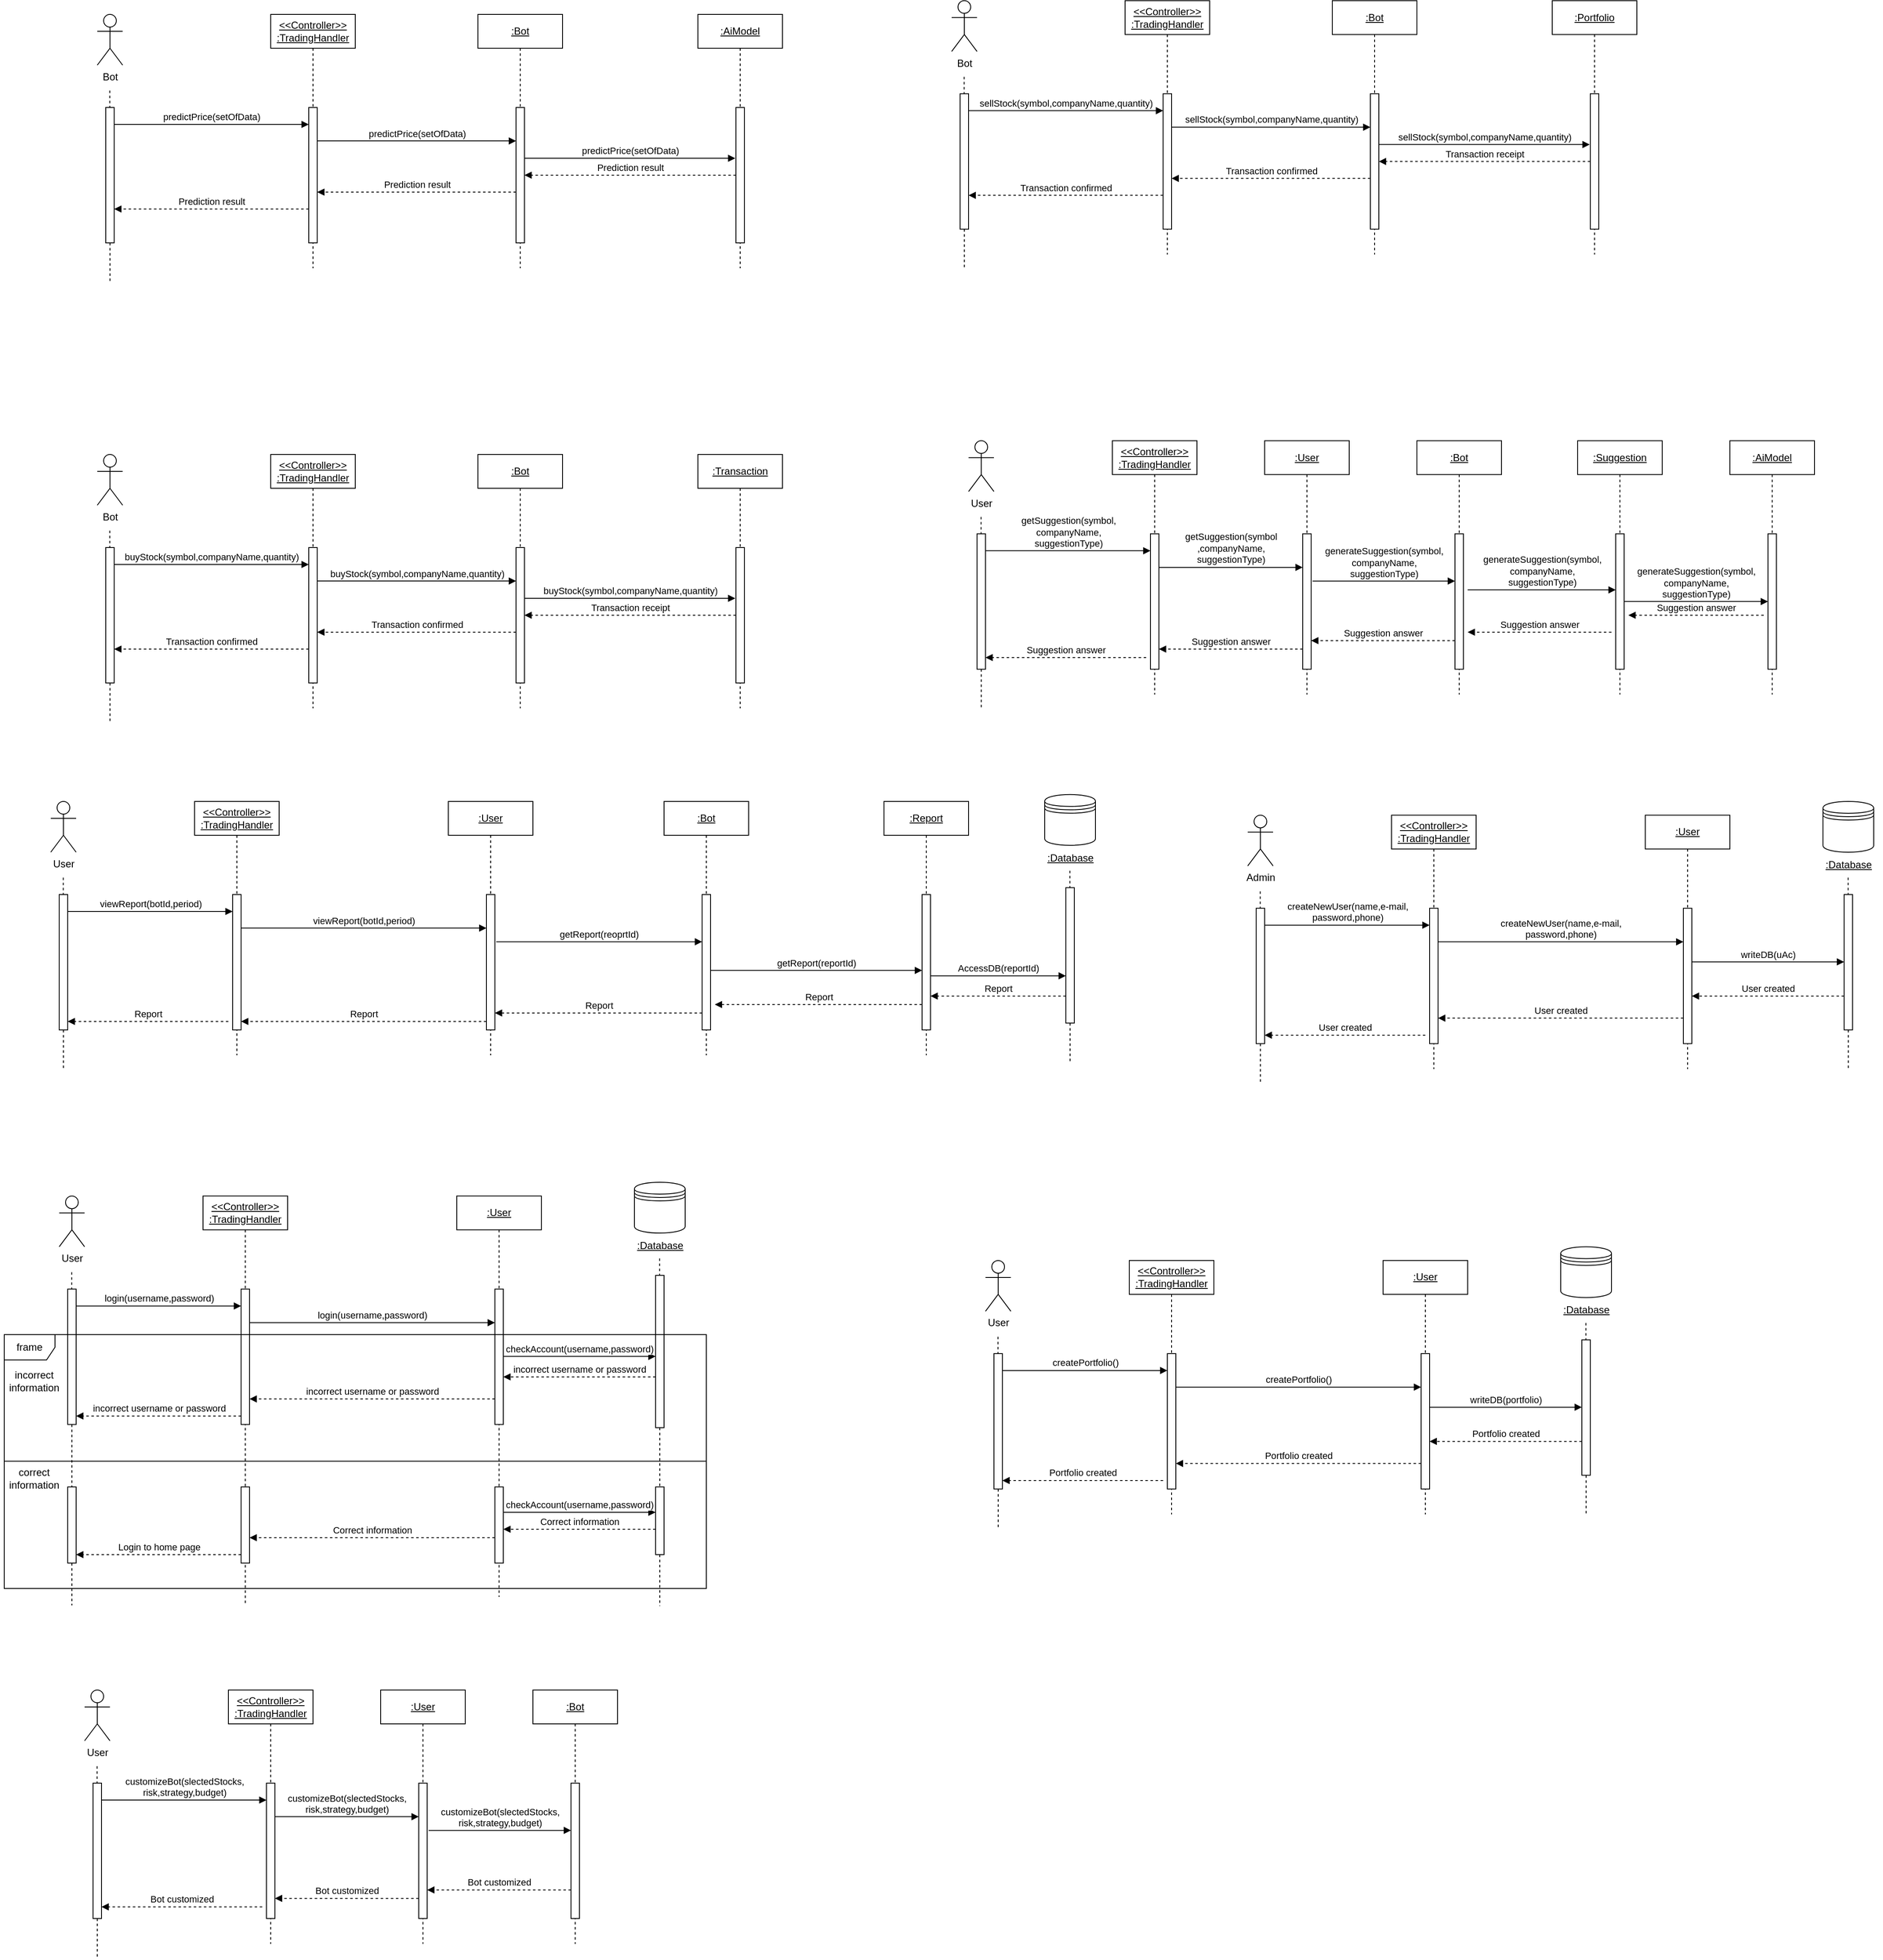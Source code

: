 <mxfile version="24.2.8" type="github">
  <diagram name="Page-1" id="PaM3hAsv0p1LVPKVbNv6">
    <mxGraphModel dx="2790" dy="1260" grid="1" gridSize="10" guides="1" tooltips="1" connect="1" arrows="1" fold="1" page="1" pageScale="1" pageWidth="850" pageHeight="1100" math="0" shadow="0">
      <root>
        <mxCell id="0" />
        <mxCell id="1" parent="0" />
        <mxCell id="-R4UiotYeWdrvrbhJRBY-1" value="Bot" style="shape=umlActor;verticalLabelPosition=bottom;verticalAlign=top;html=1;outlineConnect=0;" parent="1" vertex="1">
          <mxGeometry x="120" y="210" width="30" height="60" as="geometry" />
        </mxCell>
        <mxCell id="-R4UiotYeWdrvrbhJRBY-2" value="&lt;div&gt;&lt;u&gt;&amp;lt;&amp;lt;Controller&amp;gt;&amp;gt;&lt;/u&gt;&lt;/div&gt;&lt;div&gt;&lt;u&gt;:TradingHandler&lt;/u&gt;&lt;br&gt;&lt;/div&gt;" style="shape=umlLifeline;perimeter=lifelinePerimeter;whiteSpace=wrap;html=1;container=1;dropTarget=0;collapsible=0;recursiveResize=0;outlineConnect=0;portConstraint=eastwest;newEdgeStyle={&quot;curved&quot;:0,&quot;rounded&quot;:0};" parent="1" vertex="1">
          <mxGeometry x="325" y="210" width="100" height="300" as="geometry" />
        </mxCell>
        <mxCell id="-R4UiotYeWdrvrbhJRBY-14" value="" style="html=1;points=[[0,0,0,0,5],[0,1,0,0,-5],[1,0,0,0,5],[1,1,0,0,-5]];perimeter=orthogonalPerimeter;outlineConnect=0;targetShapes=umlLifeline;portConstraint=eastwest;newEdgeStyle={&quot;curved&quot;:0,&quot;rounded&quot;:0};" parent="-R4UiotYeWdrvrbhJRBY-2" vertex="1">
          <mxGeometry x="45" y="110" width="10" height="160" as="geometry" />
        </mxCell>
        <mxCell id="-R4UiotYeWdrvrbhJRBY-9" value="" style="endArrow=none;dashed=1;endFill=0;endSize=12;html=1;rounded=0;" parent="1" source="-R4UiotYeWdrvrbhJRBY-13" edge="1">
          <mxGeometry width="160" relative="1" as="geometry">
            <mxPoint x="134.78" y="300" as="sourcePoint" />
            <mxPoint x="135" y="526.222" as="targetPoint" />
          </mxGeometry>
        </mxCell>
        <mxCell id="-R4UiotYeWdrvrbhJRBY-12" value="" style="endArrow=none;dashed=1;endFill=0;endSize=12;html=1;rounded=0;" parent="1" target="-R4UiotYeWdrvrbhJRBY-13" edge="1">
          <mxGeometry width="160" relative="1" as="geometry">
            <mxPoint x="134.78" y="300" as="sourcePoint" />
            <mxPoint x="135" y="526.222" as="targetPoint" />
          </mxGeometry>
        </mxCell>
        <mxCell id="-R4UiotYeWdrvrbhJRBY-13" value="" style="html=1;points=[[0,0,0,0,5],[0,1,0,0,-5],[1,0,0,0,5],[1,1,0,0,-5]];perimeter=orthogonalPerimeter;outlineConnect=0;targetShapes=umlLifeline;portConstraint=eastwest;newEdgeStyle={&quot;curved&quot;:0,&quot;rounded&quot;:0};" parent="1" vertex="1">
          <mxGeometry x="130" y="320" width="10" height="160" as="geometry" />
        </mxCell>
        <mxCell id="-R4UiotYeWdrvrbhJRBY-15" value="&lt;u&gt;:Bot&lt;/u&gt;" style="shape=umlLifeline;perimeter=lifelinePerimeter;whiteSpace=wrap;html=1;container=1;dropTarget=0;collapsible=0;recursiveResize=0;outlineConnect=0;portConstraint=eastwest;newEdgeStyle={&quot;curved&quot;:0,&quot;rounded&quot;:0};" parent="1" vertex="1">
          <mxGeometry x="570" y="210" width="100" height="300" as="geometry" />
        </mxCell>
        <mxCell id="-R4UiotYeWdrvrbhJRBY-16" value="" style="html=1;points=[[0,0,0,0,5],[0,1,0,0,-5],[1,0,0,0,5],[1,1,0,0,-5]];perimeter=orthogonalPerimeter;outlineConnect=0;targetShapes=umlLifeline;portConstraint=eastwest;newEdgeStyle={&quot;curved&quot;:0,&quot;rounded&quot;:0};" parent="-R4UiotYeWdrvrbhJRBY-15" vertex="1">
          <mxGeometry x="45" y="110" width="10" height="160" as="geometry" />
        </mxCell>
        <mxCell id="-R4UiotYeWdrvrbhJRBY-17" value="&lt;u&gt;:AiModel&lt;/u&gt;" style="shape=umlLifeline;perimeter=lifelinePerimeter;whiteSpace=wrap;html=1;container=1;dropTarget=0;collapsible=0;recursiveResize=0;outlineConnect=0;portConstraint=eastwest;newEdgeStyle={&quot;curved&quot;:0,&quot;rounded&quot;:0};" parent="1" vertex="1">
          <mxGeometry x="830" y="210" width="100" height="300" as="geometry" />
        </mxCell>
        <mxCell id="-R4UiotYeWdrvrbhJRBY-18" value="" style="html=1;points=[[0,0,0,0,5],[0,1,0,0,-5],[1,0,0,0,5],[1,1,0,0,-5]];perimeter=orthogonalPerimeter;outlineConnect=0;targetShapes=umlLifeline;portConstraint=eastwest;newEdgeStyle={&quot;curved&quot;:0,&quot;rounded&quot;:0};" parent="-R4UiotYeWdrvrbhJRBY-17" vertex="1">
          <mxGeometry x="45" y="110" width="10" height="160" as="geometry" />
        </mxCell>
        <mxCell id="-R4UiotYeWdrvrbhJRBY-19" value="predictPrice(setOfData)" style="html=1;verticalAlign=bottom;endArrow=block;curved=0;rounded=0;" parent="1" target="-R4UiotYeWdrvrbhJRBY-14" edge="1">
          <mxGeometry width="80" relative="1" as="geometry">
            <mxPoint x="140" y="340" as="sourcePoint" />
            <mxPoint x="220" y="340" as="targetPoint" />
          </mxGeometry>
        </mxCell>
        <mxCell id="-R4UiotYeWdrvrbhJRBY-20" value="predictPrice(setOfData)" style="html=1;verticalAlign=bottom;endArrow=block;curved=0;rounded=0;" parent="1" edge="1">
          <mxGeometry width="80" relative="1" as="geometry">
            <mxPoint x="380" y="359.52" as="sourcePoint" />
            <mxPoint x="615" y="359.52" as="targetPoint" />
          </mxGeometry>
        </mxCell>
        <mxCell id="-R4UiotYeWdrvrbhJRBY-21" value="predictPrice(setOfData)" style="html=1;verticalAlign=bottom;endArrow=block;curved=0;rounded=0;entryX=-0.074;entryY=0.11;entryDx=0;entryDy=0;entryPerimeter=0;" parent="1" edge="1">
          <mxGeometry width="80" relative="1" as="geometry">
            <mxPoint x="625" y="380.0" as="sourcePoint" />
            <mxPoint x="874.26" y="380.0" as="targetPoint" />
          </mxGeometry>
        </mxCell>
        <mxCell id="-R4UiotYeWdrvrbhJRBY-22" value="Prediction result" style="html=1;verticalAlign=bottom;endArrow=block;curved=0;rounded=0;dashed=1;" parent="1" source="-R4UiotYeWdrvrbhJRBY-18" target="-R4UiotYeWdrvrbhJRBY-16" edge="1">
          <mxGeometry width="80" relative="1" as="geometry">
            <mxPoint x="870" y="400" as="sourcePoint" />
            <mxPoint x="630" y="399.52" as="targetPoint" />
          </mxGeometry>
        </mxCell>
        <mxCell id="-R4UiotYeWdrvrbhJRBY-23" value="Prediction result" style="html=1;verticalAlign=bottom;endArrow=block;curved=0;rounded=0;dashed=1;" parent="1" source="-R4UiotYeWdrvrbhJRBY-16" edge="1">
          <mxGeometry width="80" relative="1" as="geometry">
            <mxPoint x="610" y="420" as="sourcePoint" />
            <mxPoint x="380" y="420" as="targetPoint" />
          </mxGeometry>
        </mxCell>
        <mxCell id="-R4UiotYeWdrvrbhJRBY-24" value="Prediction result" style="html=1;verticalAlign=bottom;endArrow=block;curved=0;rounded=0;dashed=1;" parent="1" edge="1">
          <mxGeometry width="80" relative="1" as="geometry">
            <mxPoint x="370" y="440" as="sourcePoint" />
            <mxPoint x="140" y="440" as="targetPoint" />
          </mxGeometry>
        </mxCell>
        <mxCell id="-R4UiotYeWdrvrbhJRBY-26" value="Bot" style="shape=umlActor;verticalLabelPosition=bottom;verticalAlign=top;html=1;outlineConnect=0;" parent="1" vertex="1">
          <mxGeometry x="120" y="730" width="30" height="60" as="geometry" />
        </mxCell>
        <mxCell id="-R4UiotYeWdrvrbhJRBY-27" value="&lt;div&gt;&lt;u&gt;&amp;lt;&amp;lt;Controller&amp;gt;&amp;gt;&lt;/u&gt;&lt;/div&gt;&lt;div&gt;&lt;u&gt;:TradingHandler&lt;/u&gt;&lt;br&gt;&lt;/div&gt;" style="shape=umlLifeline;perimeter=lifelinePerimeter;whiteSpace=wrap;html=1;container=1;dropTarget=0;collapsible=0;recursiveResize=0;outlineConnect=0;portConstraint=eastwest;newEdgeStyle={&quot;curved&quot;:0,&quot;rounded&quot;:0};" parent="1" vertex="1">
          <mxGeometry x="325" y="730" width="100" height="300" as="geometry" />
        </mxCell>
        <mxCell id="-R4UiotYeWdrvrbhJRBY-28" value="" style="html=1;points=[[0,0,0,0,5],[0,1,0,0,-5],[1,0,0,0,5],[1,1,0,0,-5]];perimeter=orthogonalPerimeter;outlineConnect=0;targetShapes=umlLifeline;portConstraint=eastwest;newEdgeStyle={&quot;curved&quot;:0,&quot;rounded&quot;:0};" parent="-R4UiotYeWdrvrbhJRBY-27" vertex="1">
          <mxGeometry x="45" y="110" width="10" height="160" as="geometry" />
        </mxCell>
        <mxCell id="-R4UiotYeWdrvrbhJRBY-29" value="" style="endArrow=none;dashed=1;endFill=0;endSize=12;html=1;rounded=0;" parent="1" source="-R4UiotYeWdrvrbhJRBY-31" edge="1">
          <mxGeometry width="160" relative="1" as="geometry">
            <mxPoint x="134.78" y="820" as="sourcePoint" />
            <mxPoint x="135" y="1046.222" as="targetPoint" />
          </mxGeometry>
        </mxCell>
        <mxCell id="-R4UiotYeWdrvrbhJRBY-30" value="" style="endArrow=none;dashed=1;endFill=0;endSize=12;html=1;rounded=0;" parent="1" target="-R4UiotYeWdrvrbhJRBY-31" edge="1">
          <mxGeometry width="160" relative="1" as="geometry">
            <mxPoint x="134.78" y="820" as="sourcePoint" />
            <mxPoint x="135" y="1046.222" as="targetPoint" />
          </mxGeometry>
        </mxCell>
        <mxCell id="-R4UiotYeWdrvrbhJRBY-31" value="" style="html=1;points=[[0,0,0,0,5],[0,1,0,0,-5],[1,0,0,0,5],[1,1,0,0,-5]];perimeter=orthogonalPerimeter;outlineConnect=0;targetShapes=umlLifeline;portConstraint=eastwest;newEdgeStyle={&quot;curved&quot;:0,&quot;rounded&quot;:0};" parent="1" vertex="1">
          <mxGeometry x="130" y="840" width="10" height="160" as="geometry" />
        </mxCell>
        <mxCell id="-R4UiotYeWdrvrbhJRBY-32" value="&lt;u&gt;:Bot&lt;/u&gt;" style="shape=umlLifeline;perimeter=lifelinePerimeter;whiteSpace=wrap;html=1;container=1;dropTarget=0;collapsible=0;recursiveResize=0;outlineConnect=0;portConstraint=eastwest;newEdgeStyle={&quot;curved&quot;:0,&quot;rounded&quot;:0};" parent="1" vertex="1">
          <mxGeometry x="570" y="730" width="100" height="300" as="geometry" />
        </mxCell>
        <mxCell id="-R4UiotYeWdrvrbhJRBY-33" value="" style="html=1;points=[[0,0,0,0,5],[0,1,0,0,-5],[1,0,0,0,5],[1,1,0,0,-5]];perimeter=orthogonalPerimeter;outlineConnect=0;targetShapes=umlLifeline;portConstraint=eastwest;newEdgeStyle={&quot;curved&quot;:0,&quot;rounded&quot;:0};" parent="-R4UiotYeWdrvrbhJRBY-32" vertex="1">
          <mxGeometry x="45" y="110" width="10" height="160" as="geometry" />
        </mxCell>
        <mxCell id="-R4UiotYeWdrvrbhJRBY-34" value="&lt;u&gt;:Transaction&lt;br&gt;&lt;/u&gt;" style="shape=umlLifeline;perimeter=lifelinePerimeter;whiteSpace=wrap;html=1;container=1;dropTarget=0;collapsible=0;recursiveResize=0;outlineConnect=0;portConstraint=eastwest;newEdgeStyle={&quot;curved&quot;:0,&quot;rounded&quot;:0};" parent="1" vertex="1">
          <mxGeometry x="830" y="730" width="100" height="300" as="geometry" />
        </mxCell>
        <mxCell id="-R4UiotYeWdrvrbhJRBY-35" value="" style="html=1;points=[[0,0,0,0,5],[0,1,0,0,-5],[1,0,0,0,5],[1,1,0,0,-5]];perimeter=orthogonalPerimeter;outlineConnect=0;targetShapes=umlLifeline;portConstraint=eastwest;newEdgeStyle={&quot;curved&quot;:0,&quot;rounded&quot;:0};" parent="-R4UiotYeWdrvrbhJRBY-34" vertex="1">
          <mxGeometry x="45" y="110" width="10" height="160" as="geometry" />
        </mxCell>
        <mxCell id="-R4UiotYeWdrvrbhJRBY-36" value="buyStock(symbol,companyName,quantity)" style="html=1;verticalAlign=bottom;endArrow=block;curved=0;rounded=0;" parent="1" target="-R4UiotYeWdrvrbhJRBY-28" edge="1">
          <mxGeometry width="80" relative="1" as="geometry">
            <mxPoint x="140" y="860" as="sourcePoint" />
            <mxPoint x="220" y="860" as="targetPoint" />
          </mxGeometry>
        </mxCell>
        <mxCell id="-R4UiotYeWdrvrbhJRBY-37" value="buyStock(symbol,companyName,quantity)" style="html=1;verticalAlign=bottom;endArrow=block;curved=0;rounded=0;" parent="1" edge="1">
          <mxGeometry width="80" relative="1" as="geometry">
            <mxPoint x="380" y="879.52" as="sourcePoint" />
            <mxPoint x="615" y="879.52" as="targetPoint" />
          </mxGeometry>
        </mxCell>
        <mxCell id="-R4UiotYeWdrvrbhJRBY-38" value="buyStock(symbol,companyName,quantity)" style="html=1;verticalAlign=bottom;endArrow=block;curved=0;rounded=0;entryX=-0.074;entryY=0.11;entryDx=0;entryDy=0;entryPerimeter=0;" parent="1" edge="1">
          <mxGeometry width="80" relative="1" as="geometry">
            <mxPoint x="625" y="900" as="sourcePoint" />
            <mxPoint x="874.26" y="900" as="targetPoint" />
          </mxGeometry>
        </mxCell>
        <mxCell id="-R4UiotYeWdrvrbhJRBY-39" value="Transaction receipt" style="html=1;verticalAlign=bottom;endArrow=block;curved=0;rounded=0;dashed=1;" parent="1" source="-R4UiotYeWdrvrbhJRBY-35" target="-R4UiotYeWdrvrbhJRBY-33" edge="1">
          <mxGeometry width="80" relative="1" as="geometry">
            <mxPoint x="870" y="920" as="sourcePoint" />
            <mxPoint x="630" y="919.52" as="targetPoint" />
          </mxGeometry>
        </mxCell>
        <mxCell id="-R4UiotYeWdrvrbhJRBY-40" value="Transaction confirmed" style="html=1;verticalAlign=bottom;endArrow=block;curved=0;rounded=0;dashed=1;" parent="1" source="-R4UiotYeWdrvrbhJRBY-33" edge="1">
          <mxGeometry width="80" relative="1" as="geometry">
            <mxPoint x="610" y="940" as="sourcePoint" />
            <mxPoint x="380" y="940" as="targetPoint" />
          </mxGeometry>
        </mxCell>
        <mxCell id="-R4UiotYeWdrvrbhJRBY-41" value="Transaction confirmed" style="html=1;verticalAlign=bottom;endArrow=block;curved=0;rounded=0;dashed=1;" parent="1" edge="1">
          <mxGeometry width="80" relative="1" as="geometry">
            <mxPoint x="370" y="960" as="sourcePoint" />
            <mxPoint x="140" y="960" as="targetPoint" />
          </mxGeometry>
        </mxCell>
        <mxCell id="-R4UiotYeWdrvrbhJRBY-42" value="Bot" style="shape=umlActor;verticalLabelPosition=bottom;verticalAlign=top;html=1;outlineConnect=0;" parent="1" vertex="1">
          <mxGeometry x="1130" y="193.78" width="30" height="60" as="geometry" />
        </mxCell>
        <mxCell id="-R4UiotYeWdrvrbhJRBY-43" value="&lt;div&gt;&lt;u&gt;&amp;lt;&amp;lt;Controller&amp;gt;&amp;gt;&lt;/u&gt;&lt;/div&gt;&lt;div&gt;&lt;u&gt;:TradingHandler&lt;/u&gt;&lt;br&gt;&lt;/div&gt;" style="shape=umlLifeline;perimeter=lifelinePerimeter;whiteSpace=wrap;html=1;container=1;dropTarget=0;collapsible=0;recursiveResize=0;outlineConnect=0;portConstraint=eastwest;newEdgeStyle={&quot;curved&quot;:0,&quot;rounded&quot;:0};" parent="1" vertex="1">
          <mxGeometry x="1335" y="193.78" width="100" height="300" as="geometry" />
        </mxCell>
        <mxCell id="-R4UiotYeWdrvrbhJRBY-44" value="" style="html=1;points=[[0,0,0,0,5],[0,1,0,0,-5],[1,0,0,0,5],[1,1,0,0,-5]];perimeter=orthogonalPerimeter;outlineConnect=0;targetShapes=umlLifeline;portConstraint=eastwest;newEdgeStyle={&quot;curved&quot;:0,&quot;rounded&quot;:0};" parent="-R4UiotYeWdrvrbhJRBY-43" vertex="1">
          <mxGeometry x="45" y="110" width="10" height="160" as="geometry" />
        </mxCell>
        <mxCell id="-R4UiotYeWdrvrbhJRBY-45" value="" style="endArrow=none;dashed=1;endFill=0;endSize=12;html=1;rounded=0;" parent="1" source="-R4UiotYeWdrvrbhJRBY-47" edge="1">
          <mxGeometry width="160" relative="1" as="geometry">
            <mxPoint x="1144.78" y="283.78" as="sourcePoint" />
            <mxPoint x="1145" y="510.002" as="targetPoint" />
          </mxGeometry>
        </mxCell>
        <mxCell id="-R4UiotYeWdrvrbhJRBY-46" value="" style="endArrow=none;dashed=1;endFill=0;endSize=12;html=1;rounded=0;" parent="1" target="-R4UiotYeWdrvrbhJRBY-47" edge="1">
          <mxGeometry width="160" relative="1" as="geometry">
            <mxPoint x="1144.78" y="283.78" as="sourcePoint" />
            <mxPoint x="1145" y="510.002" as="targetPoint" />
          </mxGeometry>
        </mxCell>
        <mxCell id="-R4UiotYeWdrvrbhJRBY-47" value="" style="html=1;points=[[0,0,0,0,5],[0,1,0,0,-5],[1,0,0,0,5],[1,1,0,0,-5]];perimeter=orthogonalPerimeter;outlineConnect=0;targetShapes=umlLifeline;portConstraint=eastwest;newEdgeStyle={&quot;curved&quot;:0,&quot;rounded&quot;:0};" parent="1" vertex="1">
          <mxGeometry x="1140" y="303.78" width="10" height="160" as="geometry" />
        </mxCell>
        <mxCell id="-R4UiotYeWdrvrbhJRBY-48" value="&lt;u&gt;:Bot&lt;/u&gt;" style="shape=umlLifeline;perimeter=lifelinePerimeter;whiteSpace=wrap;html=1;container=1;dropTarget=0;collapsible=0;recursiveResize=0;outlineConnect=0;portConstraint=eastwest;newEdgeStyle={&quot;curved&quot;:0,&quot;rounded&quot;:0};" parent="1" vertex="1">
          <mxGeometry x="1580" y="193.78" width="100" height="300" as="geometry" />
        </mxCell>
        <mxCell id="-R4UiotYeWdrvrbhJRBY-49" value="" style="html=1;points=[[0,0,0,0,5],[0,1,0,0,-5],[1,0,0,0,5],[1,1,0,0,-5]];perimeter=orthogonalPerimeter;outlineConnect=0;targetShapes=umlLifeline;portConstraint=eastwest;newEdgeStyle={&quot;curved&quot;:0,&quot;rounded&quot;:0};" parent="-R4UiotYeWdrvrbhJRBY-48" vertex="1">
          <mxGeometry x="45" y="110" width="10" height="160" as="geometry" />
        </mxCell>
        <mxCell id="-R4UiotYeWdrvrbhJRBY-50" value="&lt;u&gt;:Portfolio&lt;br&gt;&lt;/u&gt;" style="shape=umlLifeline;perimeter=lifelinePerimeter;whiteSpace=wrap;html=1;container=1;dropTarget=0;collapsible=0;recursiveResize=0;outlineConnect=0;portConstraint=eastwest;newEdgeStyle={&quot;curved&quot;:0,&quot;rounded&quot;:0};" parent="1" vertex="1">
          <mxGeometry x="1840" y="193.78" width="100" height="300" as="geometry" />
        </mxCell>
        <mxCell id="-R4UiotYeWdrvrbhJRBY-51" value="" style="html=1;points=[[0,0,0,0,5],[0,1,0,0,-5],[1,0,0,0,5],[1,1,0,0,-5]];perimeter=orthogonalPerimeter;outlineConnect=0;targetShapes=umlLifeline;portConstraint=eastwest;newEdgeStyle={&quot;curved&quot;:0,&quot;rounded&quot;:0};" parent="-R4UiotYeWdrvrbhJRBY-50" vertex="1">
          <mxGeometry x="45" y="110" width="10" height="160" as="geometry" />
        </mxCell>
        <mxCell id="-R4UiotYeWdrvrbhJRBY-52" value="sellStock(symbol,companyName,quantity)" style="html=1;verticalAlign=bottom;endArrow=block;curved=0;rounded=0;" parent="1" target="-R4UiotYeWdrvrbhJRBY-44" edge="1">
          <mxGeometry width="80" relative="1" as="geometry">
            <mxPoint x="1150" y="323.78" as="sourcePoint" />
            <mxPoint x="1230" y="323.78" as="targetPoint" />
          </mxGeometry>
        </mxCell>
        <mxCell id="-R4UiotYeWdrvrbhJRBY-53" value="sellStock(symbol,companyName,quantity)" style="html=1;verticalAlign=bottom;endArrow=block;curved=0;rounded=0;" parent="1" edge="1">
          <mxGeometry width="80" relative="1" as="geometry">
            <mxPoint x="1390" y="343.3" as="sourcePoint" />
            <mxPoint x="1625" y="343.3" as="targetPoint" />
          </mxGeometry>
        </mxCell>
        <mxCell id="-R4UiotYeWdrvrbhJRBY-54" value="sellStock(symbol,companyName,quantity)" style="html=1;verticalAlign=bottom;endArrow=block;curved=0;rounded=0;entryX=-0.074;entryY=0.11;entryDx=0;entryDy=0;entryPerimeter=0;" parent="1" edge="1">
          <mxGeometry width="80" relative="1" as="geometry">
            <mxPoint x="1635" y="363.78" as="sourcePoint" />
            <mxPoint x="1884.26" y="363.78" as="targetPoint" />
          </mxGeometry>
        </mxCell>
        <mxCell id="-R4UiotYeWdrvrbhJRBY-55" value="Transaction receipt" style="html=1;verticalAlign=bottom;endArrow=block;curved=0;rounded=0;dashed=1;" parent="1" source="-R4UiotYeWdrvrbhJRBY-51" target="-R4UiotYeWdrvrbhJRBY-49" edge="1">
          <mxGeometry width="80" relative="1" as="geometry">
            <mxPoint x="1880" y="383.78" as="sourcePoint" />
            <mxPoint x="1640" y="383.3" as="targetPoint" />
          </mxGeometry>
        </mxCell>
        <mxCell id="-R4UiotYeWdrvrbhJRBY-56" value="Transaction confirmed" style="html=1;verticalAlign=bottom;endArrow=block;curved=0;rounded=0;dashed=1;" parent="1" source="-R4UiotYeWdrvrbhJRBY-49" edge="1">
          <mxGeometry width="80" relative="1" as="geometry">
            <mxPoint x="1620" y="403.78" as="sourcePoint" />
            <mxPoint x="1390" y="403.78" as="targetPoint" />
          </mxGeometry>
        </mxCell>
        <mxCell id="-R4UiotYeWdrvrbhJRBY-57" value="Transaction confirmed" style="html=1;verticalAlign=bottom;endArrow=block;curved=0;rounded=0;dashed=1;" parent="1" edge="1">
          <mxGeometry width="80" relative="1" as="geometry">
            <mxPoint x="1380" y="423.78" as="sourcePoint" />
            <mxPoint x="1150" y="423.78" as="targetPoint" />
          </mxGeometry>
        </mxCell>
        <mxCell id="-R4UiotYeWdrvrbhJRBY-58" value="User" style="shape=umlActor;verticalLabelPosition=bottom;verticalAlign=top;html=1;outlineConnect=0;" parent="1" vertex="1">
          <mxGeometry x="1150" y="713.78" width="30" height="60" as="geometry" />
        </mxCell>
        <mxCell id="-R4UiotYeWdrvrbhJRBY-59" value="&lt;div&gt;&lt;u&gt;&amp;lt;&amp;lt;Controller&amp;gt;&amp;gt;&lt;/u&gt;&lt;/div&gt;&lt;div&gt;&lt;u&gt;:TradingHandler&lt;/u&gt;&lt;br&gt;&lt;/div&gt;" style="shape=umlLifeline;perimeter=lifelinePerimeter;whiteSpace=wrap;html=1;container=1;dropTarget=0;collapsible=0;recursiveResize=0;outlineConnect=0;portConstraint=eastwest;newEdgeStyle={&quot;curved&quot;:0,&quot;rounded&quot;:0};" parent="1" vertex="1">
          <mxGeometry x="1320" y="713.78" width="100" height="300" as="geometry" />
        </mxCell>
        <mxCell id="-R4UiotYeWdrvrbhJRBY-60" value="" style="html=1;points=[[0,0,0,0,5],[0,1,0,0,-5],[1,0,0,0,5],[1,1,0,0,-5]];perimeter=orthogonalPerimeter;outlineConnect=0;targetShapes=umlLifeline;portConstraint=eastwest;newEdgeStyle={&quot;curved&quot;:0,&quot;rounded&quot;:0};" parent="-R4UiotYeWdrvrbhJRBY-59" vertex="1">
          <mxGeometry x="45" y="110" width="10" height="160" as="geometry" />
        </mxCell>
        <mxCell id="-R4UiotYeWdrvrbhJRBY-61" value="" style="endArrow=none;dashed=1;endFill=0;endSize=12;html=1;rounded=0;" parent="1" source="-R4UiotYeWdrvrbhJRBY-63" edge="1">
          <mxGeometry width="160" relative="1" as="geometry">
            <mxPoint x="1164.78" y="803.78" as="sourcePoint" />
            <mxPoint x="1165" y="1030.002" as="targetPoint" />
          </mxGeometry>
        </mxCell>
        <mxCell id="-R4UiotYeWdrvrbhJRBY-62" value="" style="endArrow=none;dashed=1;endFill=0;endSize=12;html=1;rounded=0;" parent="1" target="-R4UiotYeWdrvrbhJRBY-63" edge="1">
          <mxGeometry width="160" relative="1" as="geometry">
            <mxPoint x="1164.78" y="803.78" as="sourcePoint" />
            <mxPoint x="1165" y="1030.002" as="targetPoint" />
          </mxGeometry>
        </mxCell>
        <mxCell id="-R4UiotYeWdrvrbhJRBY-63" value="" style="html=1;points=[[0,0,0,0,5],[0,1,0,0,-5],[1,0,0,0,5],[1,1,0,0,-5]];perimeter=orthogonalPerimeter;outlineConnect=0;targetShapes=umlLifeline;portConstraint=eastwest;newEdgeStyle={&quot;curved&quot;:0,&quot;rounded&quot;:0};" parent="1" vertex="1">
          <mxGeometry x="1160" y="823.78" width="10" height="160" as="geometry" />
        </mxCell>
        <mxCell id="-R4UiotYeWdrvrbhJRBY-64" value="&lt;u&gt;:User&lt;/u&gt;" style="shape=umlLifeline;perimeter=lifelinePerimeter;whiteSpace=wrap;html=1;container=1;dropTarget=0;collapsible=0;recursiveResize=0;outlineConnect=0;portConstraint=eastwest;newEdgeStyle={&quot;curved&quot;:0,&quot;rounded&quot;:0};" parent="1" vertex="1">
          <mxGeometry x="1500" y="713.78" width="100" height="300" as="geometry" />
        </mxCell>
        <mxCell id="-R4UiotYeWdrvrbhJRBY-65" value="" style="html=1;points=[[0,0,0,0,5],[0,1,0,0,-5],[1,0,0,0,5],[1,1,0,0,-5]];perimeter=orthogonalPerimeter;outlineConnect=0;targetShapes=umlLifeline;portConstraint=eastwest;newEdgeStyle={&quot;curved&quot;:0,&quot;rounded&quot;:0};" parent="-R4UiotYeWdrvrbhJRBY-64" vertex="1">
          <mxGeometry x="45" y="110" width="10" height="160" as="geometry" />
        </mxCell>
        <mxCell id="-R4UiotYeWdrvrbhJRBY-66" value="&lt;u&gt;:Bot&lt;br&gt;&lt;/u&gt;" style="shape=umlLifeline;perimeter=lifelinePerimeter;whiteSpace=wrap;html=1;container=1;dropTarget=0;collapsible=0;recursiveResize=0;outlineConnect=0;portConstraint=eastwest;newEdgeStyle={&quot;curved&quot;:0,&quot;rounded&quot;:0};" parent="1" vertex="1">
          <mxGeometry x="1680" y="713.78" width="100" height="300" as="geometry" />
        </mxCell>
        <mxCell id="-R4UiotYeWdrvrbhJRBY-67" value="" style="html=1;points=[[0,0,0,0,5],[0,1,0,0,-5],[1,0,0,0,5],[1,1,0,0,-5]];perimeter=orthogonalPerimeter;outlineConnect=0;targetShapes=umlLifeline;portConstraint=eastwest;newEdgeStyle={&quot;curved&quot;:0,&quot;rounded&quot;:0};" parent="-R4UiotYeWdrvrbhJRBY-66" vertex="1">
          <mxGeometry x="45" y="110" width="10" height="160" as="geometry" />
        </mxCell>
        <mxCell id="-R4UiotYeWdrvrbhJRBY-68" value="&lt;div&gt;getSuggestion(symbol,&lt;/div&gt;&lt;div&gt;companyName,&lt;/div&gt;&lt;div&gt;suggestionType)&lt;/div&gt;" style="html=1;verticalAlign=bottom;endArrow=block;curved=0;rounded=0;" parent="1" target="-R4UiotYeWdrvrbhJRBY-60" edge="1">
          <mxGeometry width="80" relative="1" as="geometry">
            <mxPoint x="1170" y="843.78" as="sourcePoint" />
            <mxPoint x="1250" y="843.78" as="targetPoint" />
          </mxGeometry>
        </mxCell>
        <mxCell id="-R4UiotYeWdrvrbhJRBY-69" value="&lt;div&gt;getSuggestion(symbol&lt;/div&gt;&lt;div&gt;,companyName,&lt;/div&gt;&lt;div&gt;suggestionType)&lt;/div&gt;" style="html=1;verticalAlign=bottom;endArrow=block;curved=0;rounded=0;" parent="1" target="-R4UiotYeWdrvrbhJRBY-65" edge="1">
          <mxGeometry width="80" relative="1" as="geometry">
            <mxPoint x="1375" y="863.45" as="sourcePoint" />
            <mxPoint x="1660" y="863.45" as="targetPoint" />
          </mxGeometry>
        </mxCell>
        <mxCell id="-R4UiotYeWdrvrbhJRBY-70" value="&lt;div&gt;generateSuggestion(symbol,&lt;/div&gt;&lt;div&gt;companyName,&lt;/div&gt;&lt;div&gt;suggestionType)&lt;/div&gt;" style="html=1;verticalAlign=bottom;endArrow=block;curved=0;rounded=0;exitX=1.162;exitY=0.349;exitDx=0;exitDy=0;exitPerimeter=0;" parent="1" source="-R4UiotYeWdrvrbhJRBY-65" target="-R4UiotYeWdrvrbhJRBY-67" edge="1">
          <mxGeometry width="80" relative="1" as="geometry">
            <mxPoint x="1790" y="879.83" as="sourcePoint" />
            <mxPoint x="2039.26" y="879.83" as="targetPoint" />
          </mxGeometry>
        </mxCell>
        <mxCell id="-R4UiotYeWdrvrbhJRBY-71" value="Suggestion answer" style="html=1;verticalAlign=bottom;endArrow=block;curved=0;rounded=0;dashed=1;" parent="1" edge="1">
          <mxGeometry width="80" relative="1" as="geometry">
            <mxPoint x="1725.0" y="950" as="sourcePoint" />
            <mxPoint x="1555.0" y="950" as="targetPoint" />
          </mxGeometry>
        </mxCell>
        <mxCell id="-R4UiotYeWdrvrbhJRBY-72" value="Suggestion answer" style="html=1;verticalAlign=bottom;endArrow=block;curved=0;rounded=0;dashed=1;" parent="1" edge="1">
          <mxGeometry width="80" relative="1" as="geometry">
            <mxPoint x="1545.0" y="960" as="sourcePoint" />
            <mxPoint x="1375" y="960" as="targetPoint" />
          </mxGeometry>
        </mxCell>
        <mxCell id="-R4UiotYeWdrvrbhJRBY-73" value="Suggestion answer" style="html=1;verticalAlign=bottom;endArrow=block;curved=0;rounded=0;dashed=1;" parent="1" edge="1">
          <mxGeometry width="80" relative="1" as="geometry">
            <mxPoint x="1360" y="970" as="sourcePoint" />
            <mxPoint x="1170" y="970" as="targetPoint" />
          </mxGeometry>
        </mxCell>
        <mxCell id="-R4UiotYeWdrvrbhJRBY-76" value="&lt;u&gt;:Suggestion&lt;br&gt;&lt;/u&gt;" style="shape=umlLifeline;perimeter=lifelinePerimeter;whiteSpace=wrap;html=1;container=1;dropTarget=0;collapsible=0;recursiveResize=0;outlineConnect=0;portConstraint=eastwest;newEdgeStyle={&quot;curved&quot;:0,&quot;rounded&quot;:0};" parent="1" vertex="1">
          <mxGeometry x="1870" y="713.78" width="100" height="300" as="geometry" />
        </mxCell>
        <mxCell id="-R4UiotYeWdrvrbhJRBY-77" value="" style="html=1;points=[[0,0,0,0,5],[0,1,0,0,-5],[1,0,0,0,5],[1,1,0,0,-5]];perimeter=orthogonalPerimeter;outlineConnect=0;targetShapes=umlLifeline;portConstraint=eastwest;newEdgeStyle={&quot;curved&quot;:0,&quot;rounded&quot;:0};" parent="-R4UiotYeWdrvrbhJRBY-76" vertex="1">
          <mxGeometry x="45" y="110" width="10" height="160" as="geometry" />
        </mxCell>
        <mxCell id="-R4UiotYeWdrvrbhJRBY-78" value="&lt;div&gt;generateSuggestion(symbol,&lt;/div&gt;&lt;div&gt;companyName,&lt;/div&gt;&lt;div&gt;suggestionType)&lt;/div&gt;" style="html=1;verticalAlign=bottom;endArrow=block;curved=0;rounded=0;exitX=1.5;exitY=0.414;exitDx=0;exitDy=0;exitPerimeter=0;" parent="1" source="-R4UiotYeWdrvrbhJRBY-67" target="-R4UiotYeWdrvrbhJRBY-77" edge="1">
          <mxGeometry width="80" relative="1" as="geometry">
            <mxPoint x="1930" y="890" as="sourcePoint" />
            <mxPoint x="2160" y="890" as="targetPoint" />
          </mxGeometry>
        </mxCell>
        <mxCell id="-R4UiotYeWdrvrbhJRBY-79" value="Suggestion answer" style="html=1;verticalAlign=bottom;endArrow=block;curved=0;rounded=0;dashed=1;" parent="1" edge="1">
          <mxGeometry width="80" relative="1" as="geometry">
            <mxPoint x="1910" y="940" as="sourcePoint" />
            <mxPoint x="1740.0" y="940" as="targetPoint" />
          </mxGeometry>
        </mxCell>
        <mxCell id="-R4UiotYeWdrvrbhJRBY-81" value="User" style="shape=umlActor;verticalLabelPosition=bottom;verticalAlign=top;html=1;outlineConnect=0;" parent="1" vertex="1">
          <mxGeometry x="65" y="1140" width="30" height="60" as="geometry" />
        </mxCell>
        <mxCell id="-R4UiotYeWdrvrbhJRBY-82" value="&lt;div&gt;&lt;u&gt;&amp;lt;&amp;lt;Controller&amp;gt;&amp;gt;&lt;/u&gt;&lt;/div&gt;&lt;div&gt;&lt;u&gt;:TradingHandler&lt;/u&gt;&lt;br&gt;&lt;/div&gt;" style="shape=umlLifeline;perimeter=lifelinePerimeter;whiteSpace=wrap;html=1;container=1;dropTarget=0;collapsible=0;recursiveResize=0;outlineConnect=0;portConstraint=eastwest;newEdgeStyle={&quot;curved&quot;:0,&quot;rounded&quot;:0};" parent="1" vertex="1">
          <mxGeometry x="235" y="1140" width="100" height="300" as="geometry" />
        </mxCell>
        <mxCell id="-R4UiotYeWdrvrbhJRBY-83" value="" style="html=1;points=[[0,0,0,0,5],[0,1,0,0,-5],[1,0,0,0,5],[1,1,0,0,-5]];perimeter=orthogonalPerimeter;outlineConnect=0;targetShapes=umlLifeline;portConstraint=eastwest;newEdgeStyle={&quot;curved&quot;:0,&quot;rounded&quot;:0};" parent="-R4UiotYeWdrvrbhJRBY-82" vertex="1">
          <mxGeometry x="45" y="110" width="10" height="160" as="geometry" />
        </mxCell>
        <mxCell id="-R4UiotYeWdrvrbhJRBY-84" value="" style="endArrow=none;dashed=1;endFill=0;endSize=12;html=1;rounded=0;" parent="1" source="-R4UiotYeWdrvrbhJRBY-86" edge="1">
          <mxGeometry width="160" relative="1" as="geometry">
            <mxPoint x="79.78" y="1230" as="sourcePoint" />
            <mxPoint x="80" y="1456.222" as="targetPoint" />
          </mxGeometry>
        </mxCell>
        <mxCell id="-R4UiotYeWdrvrbhJRBY-85" value="" style="endArrow=none;dashed=1;endFill=0;endSize=12;html=1;rounded=0;" parent="1" target="-R4UiotYeWdrvrbhJRBY-86" edge="1">
          <mxGeometry width="160" relative="1" as="geometry">
            <mxPoint x="79.78" y="1230" as="sourcePoint" />
            <mxPoint x="80" y="1456.222" as="targetPoint" />
          </mxGeometry>
        </mxCell>
        <mxCell id="-R4UiotYeWdrvrbhJRBY-86" value="" style="html=1;points=[[0,0,0,0,5],[0,1,0,0,-5],[1,0,0,0,5],[1,1,0,0,-5]];perimeter=orthogonalPerimeter;outlineConnect=0;targetShapes=umlLifeline;portConstraint=eastwest;newEdgeStyle={&quot;curved&quot;:0,&quot;rounded&quot;:0};" parent="1" vertex="1">
          <mxGeometry x="75" y="1250" width="10" height="160" as="geometry" />
        </mxCell>
        <mxCell id="-R4UiotYeWdrvrbhJRBY-87" value="&lt;u&gt;:User&lt;/u&gt;" style="shape=umlLifeline;perimeter=lifelinePerimeter;whiteSpace=wrap;html=1;container=1;dropTarget=0;collapsible=0;recursiveResize=0;outlineConnect=0;portConstraint=eastwest;newEdgeStyle={&quot;curved&quot;:0,&quot;rounded&quot;:0};" parent="1" vertex="1">
          <mxGeometry x="535" y="1140" width="100" height="300" as="geometry" />
        </mxCell>
        <mxCell id="-R4UiotYeWdrvrbhJRBY-88" value="" style="html=1;points=[[0,0,0,0,5],[0,1,0,0,-5],[1,0,0,0,5],[1,1,0,0,-5]];perimeter=orthogonalPerimeter;outlineConnect=0;targetShapes=umlLifeline;portConstraint=eastwest;newEdgeStyle={&quot;curved&quot;:0,&quot;rounded&quot;:0};" parent="-R4UiotYeWdrvrbhJRBY-87" vertex="1">
          <mxGeometry x="45" y="110" width="10" height="160" as="geometry" />
        </mxCell>
        <mxCell id="-R4UiotYeWdrvrbhJRBY-91" value="viewReport(botId,period)" style="html=1;verticalAlign=bottom;endArrow=block;curved=0;rounded=0;" parent="1" target="-R4UiotYeWdrvrbhJRBY-83" edge="1">
          <mxGeometry width="80" relative="1" as="geometry">
            <mxPoint x="85" y="1270" as="sourcePoint" />
            <mxPoint x="165" y="1270" as="targetPoint" />
          </mxGeometry>
        </mxCell>
        <mxCell id="-R4UiotYeWdrvrbhJRBY-92" value="viewReport(botId,period)" style="html=1;verticalAlign=bottom;endArrow=block;curved=0;rounded=0;" parent="1" target="-R4UiotYeWdrvrbhJRBY-88" edge="1">
          <mxGeometry width="80" relative="1" as="geometry">
            <mxPoint x="290" y="1289.67" as="sourcePoint" />
            <mxPoint x="575" y="1289.67" as="targetPoint" />
          </mxGeometry>
        </mxCell>
        <mxCell id="-R4UiotYeWdrvrbhJRBY-93" value="getReport(reoprtId)" style="html=1;verticalAlign=bottom;endArrow=block;curved=0;rounded=0;exitX=1.162;exitY=0.349;exitDx=0;exitDy=0;exitPerimeter=0;" parent="1" source="-R4UiotYeWdrvrbhJRBY-88" target="-R4UiotYeWdrvrbhJRBY-98" edge="1">
          <mxGeometry width="80" relative="1" as="geometry">
            <mxPoint x="705" y="1306.05" as="sourcePoint" />
            <mxPoint x="830" y="1305.84" as="targetPoint" />
          </mxGeometry>
        </mxCell>
        <mxCell id="-R4UiotYeWdrvrbhJRBY-94" value="Report" style="html=1;verticalAlign=bottom;endArrow=block;curved=0;rounded=0;dashed=1;" parent="1" edge="1">
          <mxGeometry width="80" relative="1" as="geometry">
            <mxPoint x="835" y="1390" as="sourcePoint" />
            <mxPoint x="590" y="1390" as="targetPoint" />
          </mxGeometry>
        </mxCell>
        <mxCell id="-R4UiotYeWdrvrbhJRBY-95" value="Report" style="html=1;verticalAlign=bottom;endArrow=block;curved=0;rounded=0;dashed=1;" parent="1" edge="1">
          <mxGeometry width="80" relative="1" as="geometry">
            <mxPoint x="580" y="1400" as="sourcePoint" />
            <mxPoint x="290" y="1400" as="targetPoint" />
          </mxGeometry>
        </mxCell>
        <mxCell id="-R4UiotYeWdrvrbhJRBY-96" value="Report" style="html=1;verticalAlign=bottom;endArrow=block;curved=0;rounded=0;dashed=1;" parent="1" edge="1">
          <mxGeometry width="80" relative="1" as="geometry">
            <mxPoint x="275" y="1400" as="sourcePoint" />
            <mxPoint x="85" y="1400" as="targetPoint" />
          </mxGeometry>
        </mxCell>
        <mxCell id="-R4UiotYeWdrvrbhJRBY-97" value="&lt;u&gt;:Bot&lt;br&gt;&lt;/u&gt;" style="shape=umlLifeline;perimeter=lifelinePerimeter;whiteSpace=wrap;html=1;container=1;dropTarget=0;collapsible=0;recursiveResize=0;outlineConnect=0;portConstraint=eastwest;newEdgeStyle={&quot;curved&quot;:0,&quot;rounded&quot;:0};" parent="1" vertex="1">
          <mxGeometry x="790" y="1140" width="100" height="300" as="geometry" />
        </mxCell>
        <mxCell id="-R4UiotYeWdrvrbhJRBY-98" value="" style="html=1;points=[[0,0,0,0,5],[0,1,0,0,-5],[1,0,0,0,5],[1,1,0,0,-5]];perimeter=orthogonalPerimeter;outlineConnect=0;targetShapes=umlLifeline;portConstraint=eastwest;newEdgeStyle={&quot;curved&quot;:0,&quot;rounded&quot;:0};" parent="-R4UiotYeWdrvrbhJRBY-97" vertex="1">
          <mxGeometry x="45" y="110" width="10" height="160" as="geometry" />
        </mxCell>
        <mxCell id="-R4UiotYeWdrvrbhJRBY-102" value="" style="shape=datastore;whiteSpace=wrap;html=1;" parent="1" vertex="1">
          <mxGeometry x="1240" y="1131.89" width="60" height="60" as="geometry" />
        </mxCell>
        <mxCell id="-R4UiotYeWdrvrbhJRBY-107" value="" style="endArrow=none;dashed=1;endFill=0;endSize=12;html=1;rounded=0;" parent="1" source="-R4UiotYeWdrvrbhJRBY-109" edge="1">
          <mxGeometry width="160" relative="1" as="geometry">
            <mxPoint x="1269.78" y="1221.89" as="sourcePoint" />
            <mxPoint x="1270" y="1448.112" as="targetPoint" />
          </mxGeometry>
        </mxCell>
        <mxCell id="-R4UiotYeWdrvrbhJRBY-108" value="" style="endArrow=none;dashed=1;endFill=0;endSize=12;html=1;rounded=0;" parent="1" target="-R4UiotYeWdrvrbhJRBY-109" edge="1">
          <mxGeometry width="160" relative="1" as="geometry">
            <mxPoint x="1269.78" y="1221.89" as="sourcePoint" />
            <mxPoint x="1270" y="1448.112" as="targetPoint" />
          </mxGeometry>
        </mxCell>
        <mxCell id="-R4UiotYeWdrvrbhJRBY-109" value="" style="html=1;points=[[0,0,0,0,5],[0,1,0,0,-5],[1,0,0,0,5],[1,1,0,0,-5]];perimeter=orthogonalPerimeter;outlineConnect=0;targetShapes=umlLifeline;portConstraint=eastwest;newEdgeStyle={&quot;curved&quot;:0,&quot;rounded&quot;:0};" parent="1" vertex="1">
          <mxGeometry x="1265" y="1241.89" width="10" height="160" as="geometry" />
        </mxCell>
        <mxCell id="-R4UiotYeWdrvrbhJRBY-110" value="&lt;u&gt;:Database&lt;/u&gt;" style="text;html=1;align=center;verticalAlign=middle;resizable=0;points=[];autosize=1;strokeColor=none;fillColor=none;" parent="1" vertex="1">
          <mxGeometry x="1230" y="1191.89" width="80" height="30" as="geometry" />
        </mxCell>
        <mxCell id="-R4UiotYeWdrvrbhJRBY-111" value="getReport(reportId)" style="html=1;verticalAlign=bottom;endArrow=block;curved=0;rounded=0;exitX=1.5;exitY=0.414;exitDx=0;exitDy=0;exitPerimeter=0;" parent="1" target="2tVGv0uhPfWlnNjPmABv-18" edge="1">
          <mxGeometry width="80" relative="1" as="geometry">
            <mxPoint x="845" y="1339.66" as="sourcePoint" />
            <mxPoint x="1090" y="1340" as="targetPoint" />
          </mxGeometry>
        </mxCell>
        <mxCell id="-R4UiotYeWdrvrbhJRBY-112" value="Report" style="html=1;verticalAlign=bottom;endArrow=block;curved=0;rounded=0;dashed=1;" parent="1" edge="1">
          <mxGeometry width="80" relative="1" as="geometry">
            <mxPoint x="1095" y="1380" as="sourcePoint" />
            <mxPoint x="850" y="1380" as="targetPoint" />
          </mxGeometry>
        </mxCell>
        <mxCell id="-R4UiotYeWdrvrbhJRBY-113" value="Admin" style="shape=umlActor;verticalLabelPosition=bottom;verticalAlign=top;html=1;outlineConnect=0;" parent="1" vertex="1">
          <mxGeometry x="1480" y="1156.22" width="30" height="60" as="geometry" />
        </mxCell>
        <mxCell id="-R4UiotYeWdrvrbhJRBY-114" value="&lt;div&gt;&lt;u&gt;&amp;lt;&amp;lt;Controller&amp;gt;&amp;gt;&lt;/u&gt;&lt;/div&gt;&lt;div&gt;&lt;u&gt;:TradingHandler&lt;/u&gt;&lt;br&gt;&lt;/div&gt;" style="shape=umlLifeline;perimeter=lifelinePerimeter;whiteSpace=wrap;html=1;container=1;dropTarget=0;collapsible=0;recursiveResize=0;outlineConnect=0;portConstraint=eastwest;newEdgeStyle={&quot;curved&quot;:0,&quot;rounded&quot;:0};" parent="1" vertex="1">
          <mxGeometry x="1650" y="1156.22" width="100" height="300" as="geometry" />
        </mxCell>
        <mxCell id="-R4UiotYeWdrvrbhJRBY-115" value="" style="html=1;points=[[0,0,0,0,5],[0,1,0,0,-5],[1,0,0,0,5],[1,1,0,0,-5]];perimeter=orthogonalPerimeter;outlineConnect=0;targetShapes=umlLifeline;portConstraint=eastwest;newEdgeStyle={&quot;curved&quot;:0,&quot;rounded&quot;:0};" parent="-R4UiotYeWdrvrbhJRBY-114" vertex="1">
          <mxGeometry x="45" y="110" width="10" height="160" as="geometry" />
        </mxCell>
        <mxCell id="-R4UiotYeWdrvrbhJRBY-116" value="" style="endArrow=none;dashed=1;endFill=0;endSize=12;html=1;rounded=0;" parent="1" source="-R4UiotYeWdrvrbhJRBY-118" edge="1">
          <mxGeometry width="160" relative="1" as="geometry">
            <mxPoint x="1494.78" y="1246.22" as="sourcePoint" />
            <mxPoint x="1495" y="1472.442" as="targetPoint" />
          </mxGeometry>
        </mxCell>
        <mxCell id="-R4UiotYeWdrvrbhJRBY-117" value="" style="endArrow=none;dashed=1;endFill=0;endSize=12;html=1;rounded=0;" parent="1" target="-R4UiotYeWdrvrbhJRBY-118" edge="1">
          <mxGeometry width="160" relative="1" as="geometry">
            <mxPoint x="1494.78" y="1246.22" as="sourcePoint" />
            <mxPoint x="1495" y="1472.442" as="targetPoint" />
          </mxGeometry>
        </mxCell>
        <mxCell id="-R4UiotYeWdrvrbhJRBY-118" value="" style="html=1;points=[[0,0,0,0,5],[0,1,0,0,-5],[1,0,0,0,5],[1,1,0,0,-5]];perimeter=orthogonalPerimeter;outlineConnect=0;targetShapes=umlLifeline;portConstraint=eastwest;newEdgeStyle={&quot;curved&quot;:0,&quot;rounded&quot;:0};" parent="1" vertex="1">
          <mxGeometry x="1490" y="1266.22" width="10" height="160" as="geometry" />
        </mxCell>
        <mxCell id="-R4UiotYeWdrvrbhJRBY-119" value="&lt;u&gt;:User&lt;/u&gt;" style="shape=umlLifeline;perimeter=lifelinePerimeter;whiteSpace=wrap;html=1;container=1;dropTarget=0;collapsible=0;recursiveResize=0;outlineConnect=0;portConstraint=eastwest;newEdgeStyle={&quot;curved&quot;:0,&quot;rounded&quot;:0};" parent="1" vertex="1">
          <mxGeometry x="1950" y="1156.22" width="100" height="300" as="geometry" />
        </mxCell>
        <mxCell id="-R4UiotYeWdrvrbhJRBY-120" value="" style="html=1;points=[[0,0,0,0,5],[0,1,0,0,-5],[1,0,0,0,5],[1,1,0,0,-5]];perimeter=orthogonalPerimeter;outlineConnect=0;targetShapes=umlLifeline;portConstraint=eastwest;newEdgeStyle={&quot;curved&quot;:0,&quot;rounded&quot;:0};" parent="-R4UiotYeWdrvrbhJRBY-119" vertex="1">
          <mxGeometry x="45" y="110" width="10" height="160" as="geometry" />
        </mxCell>
        <mxCell id="-R4UiotYeWdrvrbhJRBY-121" value="&lt;div&gt;createNewUser(name,e-mail,&lt;/div&gt;&lt;div&gt;password,phone)&lt;br&gt;&lt;/div&gt;" style="html=1;verticalAlign=bottom;endArrow=block;curved=0;rounded=0;" parent="1" target="-R4UiotYeWdrvrbhJRBY-115" edge="1">
          <mxGeometry width="80" relative="1" as="geometry">
            <mxPoint x="1500" y="1286.22" as="sourcePoint" />
            <mxPoint x="1580" y="1286.22" as="targetPoint" />
          </mxGeometry>
        </mxCell>
        <mxCell id="-R4UiotYeWdrvrbhJRBY-122" value="&lt;div&gt;createNewUser(name,e-mail,&lt;/div&gt;password,phone)" style="html=1;verticalAlign=bottom;endArrow=block;curved=0;rounded=0;" parent="1" target="-R4UiotYeWdrvrbhJRBY-120" edge="1">
          <mxGeometry width="80" relative="1" as="geometry">
            <mxPoint x="1705" y="1305.89" as="sourcePoint" />
            <mxPoint x="1990" y="1305.89" as="targetPoint" />
          </mxGeometry>
        </mxCell>
        <mxCell id="-R4UiotYeWdrvrbhJRBY-125" value="User created" style="html=1;verticalAlign=bottom;endArrow=block;curved=0;rounded=0;dashed=1;" parent="1" edge="1">
          <mxGeometry width="80" relative="1" as="geometry">
            <mxPoint x="1995" y="1396.05" as="sourcePoint" />
            <mxPoint x="1705" y="1396.05" as="targetPoint" />
          </mxGeometry>
        </mxCell>
        <mxCell id="-R4UiotYeWdrvrbhJRBY-126" value="User created" style="html=1;verticalAlign=bottom;endArrow=block;curved=0;rounded=0;dashed=1;" parent="1" edge="1">
          <mxGeometry width="80" relative="1" as="geometry">
            <mxPoint x="1690" y="1416.22" as="sourcePoint" />
            <mxPoint x="1500" y="1416.22" as="targetPoint" />
          </mxGeometry>
        </mxCell>
        <mxCell id="-R4UiotYeWdrvrbhJRBY-129" value="" style="shape=datastore;whiteSpace=wrap;html=1;" parent="1" vertex="1">
          <mxGeometry x="2160" y="1140" width="60" height="60" as="geometry" />
        </mxCell>
        <mxCell id="-R4UiotYeWdrvrbhJRBY-130" value="" style="endArrow=none;dashed=1;endFill=0;endSize=12;html=1;rounded=0;" parent="1" source="-R4UiotYeWdrvrbhJRBY-132" edge="1">
          <mxGeometry width="160" relative="1" as="geometry">
            <mxPoint x="2189.78" y="1230" as="sourcePoint" />
            <mxPoint x="2190" y="1456.222" as="targetPoint" />
          </mxGeometry>
        </mxCell>
        <mxCell id="-R4UiotYeWdrvrbhJRBY-131" value="" style="endArrow=none;dashed=1;endFill=0;endSize=12;html=1;rounded=0;" parent="1" target="-R4UiotYeWdrvrbhJRBY-132" edge="1">
          <mxGeometry width="160" relative="1" as="geometry">
            <mxPoint x="2189.78" y="1230" as="sourcePoint" />
            <mxPoint x="2190" y="1456.222" as="targetPoint" />
          </mxGeometry>
        </mxCell>
        <mxCell id="-R4UiotYeWdrvrbhJRBY-132" value="" style="html=1;points=[[0,0,0,0,5],[0,1,0,0,-5],[1,0,0,0,5],[1,1,0,0,-5]];perimeter=orthogonalPerimeter;outlineConnect=0;targetShapes=umlLifeline;portConstraint=eastwest;newEdgeStyle={&quot;curved&quot;:0,&quot;rounded&quot;:0};" parent="1" vertex="1">
          <mxGeometry x="2185" y="1250" width="10" height="160" as="geometry" />
        </mxCell>
        <mxCell id="-R4UiotYeWdrvrbhJRBY-133" value="&lt;u&gt;:Database&lt;/u&gt;" style="text;html=1;align=center;verticalAlign=middle;resizable=0;points=[];autosize=1;strokeColor=none;fillColor=none;" parent="1" vertex="1">
          <mxGeometry x="2150" y="1200" width="80" height="30" as="geometry" />
        </mxCell>
        <mxCell id="-R4UiotYeWdrvrbhJRBY-134" value="writeDB(uAc)" style="html=1;verticalAlign=bottom;endArrow=block;curved=0;rounded=0;" parent="1" source="-R4UiotYeWdrvrbhJRBY-120" edge="1">
          <mxGeometry width="80" relative="1" as="geometry">
            <mxPoint x="2010" y="1329.22" as="sourcePoint" />
            <mxPoint x="2185" y="1329.62" as="targetPoint" />
          </mxGeometry>
        </mxCell>
        <mxCell id="-R4UiotYeWdrvrbhJRBY-135" value="User created" style="html=1;verticalAlign=bottom;endArrow=block;curved=0;rounded=0;dashed=1;" parent="1" target="-R4UiotYeWdrvrbhJRBY-120" edge="1">
          <mxGeometry width="80" relative="1" as="geometry">
            <mxPoint x="2185" y="1370" as="sourcePoint" />
            <mxPoint x="2015" y="1370" as="targetPoint" />
          </mxGeometry>
        </mxCell>
        <mxCell id="-R4UiotYeWdrvrbhJRBY-138" value="User" style="shape=umlActor;verticalLabelPosition=bottom;verticalAlign=top;html=1;outlineConnect=0;" parent="1" vertex="1">
          <mxGeometry x="75" y="1606.22" width="30" height="60" as="geometry" />
        </mxCell>
        <mxCell id="-R4UiotYeWdrvrbhJRBY-139" value="&lt;div&gt;&lt;u&gt;&amp;lt;&amp;lt;Controller&amp;gt;&amp;gt;&lt;/u&gt;&lt;/div&gt;&lt;div&gt;&lt;u&gt;:TradingHandler&lt;/u&gt;&lt;br&gt;&lt;/div&gt;" style="shape=umlLifeline;perimeter=lifelinePerimeter;whiteSpace=wrap;html=1;container=1;dropTarget=0;collapsible=0;recursiveResize=0;outlineConnect=0;portConstraint=eastwest;newEdgeStyle={&quot;curved&quot;:0,&quot;rounded&quot;:0};" parent="1" vertex="1">
          <mxGeometry x="245" y="1606.22" width="100" height="483.78" as="geometry" />
        </mxCell>
        <mxCell id="-R4UiotYeWdrvrbhJRBY-140" value="" style="html=1;points=[[0,0,0,0,5],[0,1,0,0,-5],[1,0,0,0,5],[1,1,0,0,-5]];perimeter=orthogonalPerimeter;outlineConnect=0;targetShapes=umlLifeline;portConstraint=eastwest;newEdgeStyle={&quot;curved&quot;:0,&quot;rounded&quot;:0};" parent="-R4UiotYeWdrvrbhJRBY-139" vertex="1">
          <mxGeometry x="45" y="110" width="10" height="160" as="geometry" />
        </mxCell>
        <mxCell id="-R4UiotYeWdrvrbhJRBY-141" value="" style="endArrow=none;dashed=1;endFill=0;endSize=12;html=1;rounded=0;" parent="1" source="-R4UiotYeWdrvrbhJRBY-164" edge="1">
          <mxGeometry width="160" relative="1" as="geometry">
            <mxPoint x="89.78" y="1696.22" as="sourcePoint" />
            <mxPoint x="90" y="2090" as="targetPoint" />
          </mxGeometry>
        </mxCell>
        <mxCell id="-R4UiotYeWdrvrbhJRBY-142" value="" style="endArrow=none;dashed=1;endFill=0;endSize=12;html=1;rounded=0;" parent="1" target="-R4UiotYeWdrvrbhJRBY-143" edge="1">
          <mxGeometry width="160" relative="1" as="geometry">
            <mxPoint x="89.78" y="1696.22" as="sourcePoint" />
            <mxPoint x="90" y="1922.442" as="targetPoint" />
          </mxGeometry>
        </mxCell>
        <mxCell id="-R4UiotYeWdrvrbhJRBY-143" value="" style="html=1;points=[[0,0,0,0,5],[0,1,0,0,-5],[1,0,0,0,5],[1,1,0,0,-5]];perimeter=orthogonalPerimeter;outlineConnect=0;targetShapes=umlLifeline;portConstraint=eastwest;newEdgeStyle={&quot;curved&quot;:0,&quot;rounded&quot;:0};" parent="1" vertex="1">
          <mxGeometry x="85" y="1716.22" width="10" height="160" as="geometry" />
        </mxCell>
        <mxCell id="-R4UiotYeWdrvrbhJRBY-144" value="&lt;u&gt;:User&lt;/u&gt;" style="shape=umlLifeline;perimeter=lifelinePerimeter;whiteSpace=wrap;html=1;container=1;dropTarget=0;collapsible=0;recursiveResize=0;outlineConnect=0;portConstraint=eastwest;newEdgeStyle={&quot;curved&quot;:0,&quot;rounded&quot;:0};" parent="1" vertex="1">
          <mxGeometry x="545" y="1606.22" width="100" height="473.78" as="geometry" />
        </mxCell>
        <mxCell id="-R4UiotYeWdrvrbhJRBY-145" value="" style="html=1;points=[[0,0,0,0,5],[0,1,0,0,-5],[1,0,0,0,5],[1,1,0,0,-5]];perimeter=orthogonalPerimeter;outlineConnect=0;targetShapes=umlLifeline;portConstraint=eastwest;newEdgeStyle={&quot;curved&quot;:0,&quot;rounded&quot;:0};" parent="-R4UiotYeWdrvrbhJRBY-144" vertex="1">
          <mxGeometry x="45" y="110" width="10" height="160" as="geometry" />
        </mxCell>
        <mxCell id="-R4UiotYeWdrvrbhJRBY-146" value="login(username,password)" style="html=1;verticalAlign=bottom;endArrow=block;curved=0;rounded=0;" parent="1" target="-R4UiotYeWdrvrbhJRBY-140" edge="1">
          <mxGeometry width="80" relative="1" as="geometry">
            <mxPoint x="95" y="1736.22" as="sourcePoint" />
            <mxPoint x="175" y="1736.22" as="targetPoint" />
          </mxGeometry>
        </mxCell>
        <mxCell id="-R4UiotYeWdrvrbhJRBY-147" value="login(username,password)" style="html=1;verticalAlign=bottom;endArrow=block;curved=0;rounded=0;" parent="1" target="-R4UiotYeWdrvrbhJRBY-145" edge="1">
          <mxGeometry width="80" relative="1" as="geometry">
            <mxPoint x="300" y="1755.89" as="sourcePoint" />
            <mxPoint x="585" y="1755.89" as="targetPoint" />
          </mxGeometry>
        </mxCell>
        <mxCell id="-R4UiotYeWdrvrbhJRBY-148" value="incorrect username or password" style="html=1;verticalAlign=bottom;endArrow=block;curved=0;rounded=0;dashed=1;" parent="1" edge="1">
          <mxGeometry width="80" relative="1" as="geometry">
            <mxPoint x="590" y="1846.05" as="sourcePoint" />
            <mxPoint x="300" y="1846.05" as="targetPoint" />
          </mxGeometry>
        </mxCell>
        <mxCell id="-R4UiotYeWdrvrbhJRBY-149" value="incorrect username or password" style="html=1;verticalAlign=bottom;endArrow=block;curved=0;rounded=0;dashed=1;" parent="1" target="-R4UiotYeWdrvrbhJRBY-143" edge="1">
          <mxGeometry width="80" relative="1" as="geometry">
            <mxPoint x="290" y="1866.22" as="sourcePoint" />
            <mxPoint x="100" y="1866.22" as="targetPoint" />
          </mxGeometry>
        </mxCell>
        <mxCell id="-R4UiotYeWdrvrbhJRBY-150" value="" style="shape=datastore;whiteSpace=wrap;html=1;" parent="1" vertex="1">
          <mxGeometry x="755" y="1590" width="60" height="60" as="geometry" />
        </mxCell>
        <mxCell id="-R4UiotYeWdrvrbhJRBY-151" value="" style="endArrow=none;dashed=1;endFill=0;endSize=12;html=1;rounded=0;" parent="1" source="-R4UiotYeWdrvrbhJRBY-153" edge="1">
          <mxGeometry width="160" relative="1" as="geometry">
            <mxPoint x="784.78" y="1680" as="sourcePoint" />
            <mxPoint x="785" y="2090.645" as="targetPoint" />
          </mxGeometry>
        </mxCell>
        <mxCell id="-R4UiotYeWdrvrbhJRBY-152" value="" style="endArrow=none;dashed=1;endFill=0;endSize=12;html=1;rounded=0;" parent="1" target="-R4UiotYeWdrvrbhJRBY-153" edge="1">
          <mxGeometry width="160" relative="1" as="geometry">
            <mxPoint x="784.78" y="1680" as="sourcePoint" />
            <mxPoint x="785" y="1906.222" as="targetPoint" />
          </mxGeometry>
        </mxCell>
        <mxCell id="-R4UiotYeWdrvrbhJRBY-153" value="" style="html=1;points=[[0,0,0,0,5],[0,1,0,0,-5],[1,0,0,0,5],[1,1,0,0,-5]];perimeter=orthogonalPerimeter;outlineConnect=0;targetShapes=umlLifeline;portConstraint=eastwest;newEdgeStyle={&quot;curved&quot;:0,&quot;rounded&quot;:0};" parent="1" vertex="1">
          <mxGeometry x="780" y="1700" width="10" height="180" as="geometry" />
        </mxCell>
        <mxCell id="-R4UiotYeWdrvrbhJRBY-154" value="&lt;u&gt;:Database&lt;/u&gt;" style="text;html=1;align=center;verticalAlign=middle;resizable=0;points=[];autosize=1;strokeColor=none;fillColor=none;" parent="1" vertex="1">
          <mxGeometry x="745" y="1650" width="80" height="30" as="geometry" />
        </mxCell>
        <mxCell id="-R4UiotYeWdrvrbhJRBY-155" value="&lt;div&gt;checkAccount(username,password)&lt;/div&gt;" style="html=1;verticalAlign=bottom;endArrow=block;curved=0;rounded=0;" parent="1" edge="1">
          <mxGeometry width="80" relative="1" as="geometry">
            <mxPoint x="600" y="1795.77" as="sourcePoint" />
            <mxPoint x="780" y="1795.77" as="targetPoint" />
          </mxGeometry>
        </mxCell>
        <mxCell id="-R4UiotYeWdrvrbhJRBY-156" value="incorrect username or password" style="html=1;verticalAlign=bottom;endArrow=block;curved=0;rounded=0;dashed=1;" parent="1" target="-R4UiotYeWdrvrbhJRBY-145" edge="1">
          <mxGeometry width="80" relative="1" as="geometry">
            <mxPoint x="780" y="1820" as="sourcePoint" />
            <mxPoint x="610" y="1820" as="targetPoint" />
          </mxGeometry>
        </mxCell>
        <mxCell id="-R4UiotYeWdrvrbhJRBY-158" value="frame" style="shape=umlFrame;whiteSpace=wrap;html=1;pointerEvents=0;" parent="1" vertex="1">
          <mxGeometry x="10" y="1770" width="830" height="300" as="geometry" />
        </mxCell>
        <mxCell id="-R4UiotYeWdrvrbhJRBY-159" value="" style="endArrow=none;html=1;rounded=0;endFill=0;" parent="1" edge="1">
          <mxGeometry width="50" height="50" relative="1" as="geometry">
            <mxPoint x="10" y="1919.68" as="sourcePoint" />
            <mxPoint x="840" y="1919.68" as="targetPoint" />
          </mxGeometry>
        </mxCell>
        <mxCell id="-R4UiotYeWdrvrbhJRBY-160" value="" style="html=1;points=[[0,0,0,0,5],[0,1,0,0,-5],[1,0,0,0,5],[1,1,0,0,-5]];perimeter=orthogonalPerimeter;outlineConnect=0;targetShapes=umlLifeline;portConstraint=eastwest;newEdgeStyle={&quot;curved&quot;:0,&quot;rounded&quot;:0};" parent="1" vertex="1">
          <mxGeometry x="780" y="1950" width="10" height="80" as="geometry" />
        </mxCell>
        <mxCell id="-R4UiotYeWdrvrbhJRBY-161" value="&lt;div&gt;checkAccount(username,password)&lt;/div&gt;" style="html=1;verticalAlign=bottom;endArrow=block;curved=0;rounded=0;" parent="1" edge="1">
          <mxGeometry width="80" relative="1" as="geometry">
            <mxPoint x="600" y="1980" as="sourcePoint" />
            <mxPoint x="780" y="1980.0" as="targetPoint" />
          </mxGeometry>
        </mxCell>
        <mxCell id="-R4UiotYeWdrvrbhJRBY-162" value="" style="html=1;points=[[0,0,0,0,5],[0,1,0,0,-5],[1,0,0,0,5],[1,1,0,0,-5]];perimeter=orthogonalPerimeter;outlineConnect=0;targetShapes=umlLifeline;portConstraint=eastwest;newEdgeStyle={&quot;curved&quot;:0,&quot;rounded&quot;:0};" parent="1" vertex="1">
          <mxGeometry x="590" y="1950" width="10" height="90" as="geometry" />
        </mxCell>
        <mxCell id="-R4UiotYeWdrvrbhJRBY-163" value="" style="html=1;points=[[0,0,0,0,5],[0,1,0,0,-5],[1,0,0,0,5],[1,1,0,0,-5]];perimeter=orthogonalPerimeter;outlineConnect=0;targetShapes=umlLifeline;portConstraint=eastwest;newEdgeStyle={&quot;curved&quot;:0,&quot;rounded&quot;:0};" parent="1" vertex="1">
          <mxGeometry x="290" y="1950" width="10" height="90" as="geometry" />
        </mxCell>
        <mxCell id="-R4UiotYeWdrvrbhJRBY-165" value="" style="endArrow=none;dashed=1;endFill=0;endSize=12;html=1;rounded=0;" parent="1" source="-R4UiotYeWdrvrbhJRBY-143" target="-R4UiotYeWdrvrbhJRBY-164" edge="1">
          <mxGeometry width="160" relative="1" as="geometry">
            <mxPoint x="90" y="1876" as="sourcePoint" />
            <mxPoint x="90" y="2090" as="targetPoint" />
          </mxGeometry>
        </mxCell>
        <mxCell id="-R4UiotYeWdrvrbhJRBY-164" value="" style="html=1;points=[[0,0,0,0,5],[0,1,0,0,-5],[1,0,0,0,5],[1,1,0,0,-5]];perimeter=orthogonalPerimeter;outlineConnect=0;targetShapes=umlLifeline;portConstraint=eastwest;newEdgeStyle={&quot;curved&quot;:0,&quot;rounded&quot;:0};" parent="1" vertex="1">
          <mxGeometry x="85" y="1950" width="10" height="90" as="geometry" />
        </mxCell>
        <mxCell id="-R4UiotYeWdrvrbhJRBY-167" value="Correct information" style="html=1;verticalAlign=bottom;endArrow=block;curved=0;rounded=0;dashed=1;" parent="1" edge="1">
          <mxGeometry width="80" relative="1" as="geometry">
            <mxPoint x="780" y="2000" as="sourcePoint" />
            <mxPoint x="600" y="2000" as="targetPoint" />
          </mxGeometry>
        </mxCell>
        <mxCell id="-R4UiotYeWdrvrbhJRBY-168" value="Correct information" style="html=1;verticalAlign=bottom;endArrow=block;curved=0;rounded=0;dashed=1;" parent="1" edge="1">
          <mxGeometry width="80" relative="1" as="geometry">
            <mxPoint x="590" y="2010" as="sourcePoint" />
            <mxPoint x="300" y="2010" as="targetPoint" />
          </mxGeometry>
        </mxCell>
        <mxCell id="-R4UiotYeWdrvrbhJRBY-169" value="Login to home page" style="html=1;verticalAlign=bottom;endArrow=block;curved=0;rounded=0;dashed=1;" parent="1" target="-R4UiotYeWdrvrbhJRBY-164" edge="1">
          <mxGeometry width="80" relative="1" as="geometry">
            <mxPoint x="290" y="2030" as="sourcePoint" />
            <mxPoint x="100" y="2030" as="targetPoint" />
          </mxGeometry>
        </mxCell>
        <mxCell id="-R4UiotYeWdrvrbhJRBY-170" value="&lt;div&gt;incorrect&lt;/div&gt;&lt;div&gt;information&lt;br&gt;&lt;/div&gt;" style="text;html=1;align=center;verticalAlign=middle;resizable=0;points=[];autosize=1;strokeColor=none;fillColor=none;" parent="1" vertex="1">
          <mxGeometry x="5" y="1805" width="80" height="40" as="geometry" />
        </mxCell>
        <mxCell id="-R4UiotYeWdrvrbhJRBY-171" value="&lt;div&gt;correct&lt;/div&gt;&lt;div&gt;information&lt;br&gt;&lt;/div&gt;" style="text;html=1;align=center;verticalAlign=middle;resizable=0;points=[];autosize=1;strokeColor=none;fillColor=none;" parent="1" vertex="1">
          <mxGeometry x="5" y="1920" width="80" height="40" as="geometry" />
        </mxCell>
        <mxCell id="-R4UiotYeWdrvrbhJRBY-172" value="User" style="shape=umlActor;verticalLabelPosition=bottom;verticalAlign=top;html=1;outlineConnect=0;" parent="1" vertex="1">
          <mxGeometry x="1170" y="1682.44" width="30" height="60" as="geometry" />
        </mxCell>
        <mxCell id="-R4UiotYeWdrvrbhJRBY-173" value="&lt;div&gt;&lt;u&gt;&amp;lt;&amp;lt;Controller&amp;gt;&amp;gt;&lt;/u&gt;&lt;/div&gt;&lt;div&gt;&lt;u&gt;:TradingHandler&lt;/u&gt;&lt;br&gt;&lt;/div&gt;" style="shape=umlLifeline;perimeter=lifelinePerimeter;whiteSpace=wrap;html=1;container=1;dropTarget=0;collapsible=0;recursiveResize=0;outlineConnect=0;portConstraint=eastwest;newEdgeStyle={&quot;curved&quot;:0,&quot;rounded&quot;:0};" parent="1" vertex="1">
          <mxGeometry x="1340" y="1682.44" width="100" height="300" as="geometry" />
        </mxCell>
        <mxCell id="-R4UiotYeWdrvrbhJRBY-174" value="" style="html=1;points=[[0,0,0,0,5],[0,1,0,0,-5],[1,0,0,0,5],[1,1,0,0,-5]];perimeter=orthogonalPerimeter;outlineConnect=0;targetShapes=umlLifeline;portConstraint=eastwest;newEdgeStyle={&quot;curved&quot;:0,&quot;rounded&quot;:0};" parent="-R4UiotYeWdrvrbhJRBY-173" vertex="1">
          <mxGeometry x="45" y="110" width="10" height="160" as="geometry" />
        </mxCell>
        <mxCell id="-R4UiotYeWdrvrbhJRBY-175" value="" style="endArrow=none;dashed=1;endFill=0;endSize=12;html=1;rounded=0;" parent="1" source="-R4UiotYeWdrvrbhJRBY-177" edge="1">
          <mxGeometry width="160" relative="1" as="geometry">
            <mxPoint x="1184.78" y="1772.44" as="sourcePoint" />
            <mxPoint x="1185" y="1998.662" as="targetPoint" />
          </mxGeometry>
        </mxCell>
        <mxCell id="-R4UiotYeWdrvrbhJRBY-176" value="" style="endArrow=none;dashed=1;endFill=0;endSize=12;html=1;rounded=0;" parent="1" target="-R4UiotYeWdrvrbhJRBY-177" edge="1">
          <mxGeometry width="160" relative="1" as="geometry">
            <mxPoint x="1184.78" y="1772.44" as="sourcePoint" />
            <mxPoint x="1185" y="1998.662" as="targetPoint" />
          </mxGeometry>
        </mxCell>
        <mxCell id="-R4UiotYeWdrvrbhJRBY-177" value="" style="html=1;points=[[0,0,0,0,5],[0,1,0,0,-5],[1,0,0,0,5],[1,1,0,0,-5]];perimeter=orthogonalPerimeter;outlineConnect=0;targetShapes=umlLifeline;portConstraint=eastwest;newEdgeStyle={&quot;curved&quot;:0,&quot;rounded&quot;:0};" parent="1" vertex="1">
          <mxGeometry x="1180" y="1792.44" width="10" height="160" as="geometry" />
        </mxCell>
        <mxCell id="-R4UiotYeWdrvrbhJRBY-178" value="&lt;u&gt;:User&lt;/u&gt;" style="shape=umlLifeline;perimeter=lifelinePerimeter;whiteSpace=wrap;html=1;container=1;dropTarget=0;collapsible=0;recursiveResize=0;outlineConnect=0;portConstraint=eastwest;newEdgeStyle={&quot;curved&quot;:0,&quot;rounded&quot;:0};" parent="1" vertex="1">
          <mxGeometry x="1640" y="1682.44" width="100" height="300" as="geometry" />
        </mxCell>
        <mxCell id="-R4UiotYeWdrvrbhJRBY-179" value="" style="html=1;points=[[0,0,0,0,5],[0,1,0,0,-5],[1,0,0,0,5],[1,1,0,0,-5]];perimeter=orthogonalPerimeter;outlineConnect=0;targetShapes=umlLifeline;portConstraint=eastwest;newEdgeStyle={&quot;curved&quot;:0,&quot;rounded&quot;:0};" parent="-R4UiotYeWdrvrbhJRBY-178" vertex="1">
          <mxGeometry x="45" y="110" width="10" height="160" as="geometry" />
        </mxCell>
        <mxCell id="-R4UiotYeWdrvrbhJRBY-180" value="createPortfolio()" style="html=1;verticalAlign=bottom;endArrow=block;curved=0;rounded=0;" parent="1" target="-R4UiotYeWdrvrbhJRBY-174" edge="1">
          <mxGeometry width="80" relative="1" as="geometry">
            <mxPoint x="1190" y="1812.44" as="sourcePoint" />
            <mxPoint x="1270" y="1812.44" as="targetPoint" />
          </mxGeometry>
        </mxCell>
        <mxCell id="-R4UiotYeWdrvrbhJRBY-181" value="createPortfolio()" style="html=1;verticalAlign=bottom;endArrow=block;curved=0;rounded=0;" parent="1" target="-R4UiotYeWdrvrbhJRBY-179" edge="1">
          <mxGeometry width="80" relative="1" as="geometry">
            <mxPoint x="1395" y="1832.11" as="sourcePoint" />
            <mxPoint x="1680" y="1832.11" as="targetPoint" />
          </mxGeometry>
        </mxCell>
        <mxCell id="-R4UiotYeWdrvrbhJRBY-182" value="Portfolio created" style="html=1;verticalAlign=bottom;endArrow=block;curved=0;rounded=0;dashed=1;" parent="1" edge="1">
          <mxGeometry width="80" relative="1" as="geometry">
            <mxPoint x="1685" y="1922.27" as="sourcePoint" />
            <mxPoint x="1395" y="1922.27" as="targetPoint" />
          </mxGeometry>
        </mxCell>
        <mxCell id="-R4UiotYeWdrvrbhJRBY-183" value="Portfolio created" style="html=1;verticalAlign=bottom;endArrow=block;curved=0;rounded=0;dashed=1;" parent="1" edge="1">
          <mxGeometry width="80" relative="1" as="geometry">
            <mxPoint x="1380" y="1942.44" as="sourcePoint" />
            <mxPoint x="1190" y="1942.44" as="targetPoint" />
          </mxGeometry>
        </mxCell>
        <mxCell id="-R4UiotYeWdrvrbhJRBY-184" value="" style="shape=datastore;whiteSpace=wrap;html=1;" parent="1" vertex="1">
          <mxGeometry x="1850" y="1666.22" width="60" height="60" as="geometry" />
        </mxCell>
        <mxCell id="-R4UiotYeWdrvrbhJRBY-185" value="" style="endArrow=none;dashed=1;endFill=0;endSize=12;html=1;rounded=0;" parent="1" source="-R4UiotYeWdrvrbhJRBY-187" edge="1">
          <mxGeometry width="160" relative="1" as="geometry">
            <mxPoint x="1879.78" y="1756.22" as="sourcePoint" />
            <mxPoint x="1880" y="1982.442" as="targetPoint" />
          </mxGeometry>
        </mxCell>
        <mxCell id="-R4UiotYeWdrvrbhJRBY-186" value="" style="endArrow=none;dashed=1;endFill=0;endSize=12;html=1;rounded=0;" parent="1" target="-R4UiotYeWdrvrbhJRBY-187" edge="1">
          <mxGeometry width="160" relative="1" as="geometry">
            <mxPoint x="1879.78" y="1756.22" as="sourcePoint" />
            <mxPoint x="1880" y="1982.442" as="targetPoint" />
          </mxGeometry>
        </mxCell>
        <mxCell id="-R4UiotYeWdrvrbhJRBY-187" value="" style="html=1;points=[[0,0,0,0,5],[0,1,0,0,-5],[1,0,0,0,5],[1,1,0,0,-5]];perimeter=orthogonalPerimeter;outlineConnect=0;targetShapes=umlLifeline;portConstraint=eastwest;newEdgeStyle={&quot;curved&quot;:0,&quot;rounded&quot;:0};" parent="1" vertex="1">
          <mxGeometry x="1875" y="1776.22" width="10" height="160" as="geometry" />
        </mxCell>
        <mxCell id="-R4UiotYeWdrvrbhJRBY-188" value="&lt;u&gt;:Database&lt;/u&gt;" style="text;html=1;align=center;verticalAlign=middle;resizable=0;points=[];autosize=1;strokeColor=none;fillColor=none;" parent="1" vertex="1">
          <mxGeometry x="1840" y="1726.22" width="80" height="30" as="geometry" />
        </mxCell>
        <mxCell id="-R4UiotYeWdrvrbhJRBY-189" value="writeDB(portfolio)" style="html=1;verticalAlign=bottom;endArrow=block;curved=0;rounded=0;" parent="1" source="-R4UiotYeWdrvrbhJRBY-179" edge="1">
          <mxGeometry width="80" relative="1" as="geometry">
            <mxPoint x="1700" y="1855.44" as="sourcePoint" />
            <mxPoint x="1875" y="1855.84" as="targetPoint" />
          </mxGeometry>
        </mxCell>
        <mxCell id="-R4UiotYeWdrvrbhJRBY-190" value="Portfolio created" style="html=1;verticalAlign=bottom;endArrow=block;curved=0;rounded=0;dashed=1;" parent="1" target="-R4UiotYeWdrvrbhJRBY-179" edge="1">
          <mxGeometry width="80" relative="1" as="geometry">
            <mxPoint x="1875" y="1896.22" as="sourcePoint" />
            <mxPoint x="1705" y="1896.22" as="targetPoint" />
          </mxGeometry>
        </mxCell>
        <mxCell id="-R4UiotYeWdrvrbhJRBY-191" value="&lt;u&gt;:AiModel&lt;br&gt;&lt;/u&gt;" style="shape=umlLifeline;perimeter=lifelinePerimeter;whiteSpace=wrap;html=1;container=1;dropTarget=0;collapsible=0;recursiveResize=0;outlineConnect=0;portConstraint=eastwest;newEdgeStyle={&quot;curved&quot;:0,&quot;rounded&quot;:0};" parent="1" vertex="1">
          <mxGeometry x="2050" y="713.78" width="100" height="300" as="geometry" />
        </mxCell>
        <mxCell id="-R4UiotYeWdrvrbhJRBY-192" value="" style="html=1;points=[[0,0,0,0,5],[0,1,0,0,-5],[1,0,0,0,5],[1,1,0,0,-5]];perimeter=orthogonalPerimeter;outlineConnect=0;targetShapes=umlLifeline;portConstraint=eastwest;newEdgeStyle={&quot;curved&quot;:0,&quot;rounded&quot;:0};" parent="-R4UiotYeWdrvrbhJRBY-191" vertex="1">
          <mxGeometry x="45" y="110" width="10" height="160" as="geometry" />
        </mxCell>
        <mxCell id="-R4UiotYeWdrvrbhJRBY-193" value="&lt;div&gt;generateSuggestion(symbol,&lt;/div&gt;&lt;div&gt;companyName,&lt;/div&gt;&lt;div&gt;suggestionType)&lt;/div&gt;" style="html=1;verticalAlign=bottom;endArrow=block;curved=0;rounded=0;" parent="1" source="-R4UiotYeWdrvrbhJRBY-77" target="-R4UiotYeWdrvrbhJRBY-192" edge="1">
          <mxGeometry width="80" relative="1" as="geometry">
            <mxPoint x="1930" y="900" as="sourcePoint" />
            <mxPoint x="2070" y="900" as="targetPoint" />
          </mxGeometry>
        </mxCell>
        <mxCell id="-R4UiotYeWdrvrbhJRBY-194" value="Suggestion answer" style="html=1;verticalAlign=bottom;endArrow=block;curved=0;rounded=0;dashed=1;" parent="1" edge="1">
          <mxGeometry width="80" relative="1" as="geometry">
            <mxPoint x="2090" y="920" as="sourcePoint" />
            <mxPoint x="1930" y="920" as="targetPoint" />
          </mxGeometry>
        </mxCell>
        <mxCell id="2tVGv0uhPfWlnNjPmABv-1" value="User" style="shape=umlActor;verticalLabelPosition=bottom;verticalAlign=top;html=1;outlineConnect=0;" vertex="1" parent="1">
          <mxGeometry x="105" y="2190" width="30" height="60" as="geometry" />
        </mxCell>
        <mxCell id="2tVGv0uhPfWlnNjPmABv-2" value="&lt;div&gt;&lt;u&gt;&amp;lt;&amp;lt;Controller&amp;gt;&amp;gt;&lt;/u&gt;&lt;/div&gt;&lt;div&gt;&lt;u&gt;:TradingHandler&lt;/u&gt;&lt;br&gt;&lt;/div&gt;" style="shape=umlLifeline;perimeter=lifelinePerimeter;whiteSpace=wrap;html=1;container=1;dropTarget=0;collapsible=0;recursiveResize=0;outlineConnect=0;portConstraint=eastwest;newEdgeStyle={&quot;curved&quot;:0,&quot;rounded&quot;:0};" vertex="1" parent="1">
          <mxGeometry x="275" y="2190" width="100" height="300" as="geometry" />
        </mxCell>
        <mxCell id="2tVGv0uhPfWlnNjPmABv-3" value="" style="html=1;points=[[0,0,0,0,5],[0,1,0,0,-5],[1,0,0,0,5],[1,1,0,0,-5]];perimeter=orthogonalPerimeter;outlineConnect=0;targetShapes=umlLifeline;portConstraint=eastwest;newEdgeStyle={&quot;curved&quot;:0,&quot;rounded&quot;:0};" vertex="1" parent="2tVGv0uhPfWlnNjPmABv-2">
          <mxGeometry x="45" y="110" width="10" height="160" as="geometry" />
        </mxCell>
        <mxCell id="2tVGv0uhPfWlnNjPmABv-4" value="" style="endArrow=none;dashed=1;endFill=0;endSize=12;html=1;rounded=0;" edge="1" parent="1" source="2tVGv0uhPfWlnNjPmABv-6">
          <mxGeometry width="160" relative="1" as="geometry">
            <mxPoint x="119.78" y="2280" as="sourcePoint" />
            <mxPoint x="120" y="2506.222" as="targetPoint" />
          </mxGeometry>
        </mxCell>
        <mxCell id="2tVGv0uhPfWlnNjPmABv-5" value="" style="endArrow=none;dashed=1;endFill=0;endSize=12;html=1;rounded=0;" edge="1" parent="1" target="2tVGv0uhPfWlnNjPmABv-6">
          <mxGeometry width="160" relative="1" as="geometry">
            <mxPoint x="119.78" y="2280" as="sourcePoint" />
            <mxPoint x="120" y="2506.222" as="targetPoint" />
          </mxGeometry>
        </mxCell>
        <mxCell id="2tVGv0uhPfWlnNjPmABv-6" value="" style="html=1;points=[[0,0,0,0,5],[0,1,0,0,-5],[1,0,0,0,5],[1,1,0,0,-5]];perimeter=orthogonalPerimeter;outlineConnect=0;targetShapes=umlLifeline;portConstraint=eastwest;newEdgeStyle={&quot;curved&quot;:0,&quot;rounded&quot;:0};" vertex="1" parent="1">
          <mxGeometry x="115" y="2300" width="10" height="160" as="geometry" />
        </mxCell>
        <mxCell id="2tVGv0uhPfWlnNjPmABv-7" value="&lt;u&gt;:User&lt;/u&gt;" style="shape=umlLifeline;perimeter=lifelinePerimeter;whiteSpace=wrap;html=1;container=1;dropTarget=0;collapsible=0;recursiveResize=0;outlineConnect=0;portConstraint=eastwest;newEdgeStyle={&quot;curved&quot;:0,&quot;rounded&quot;:0};" vertex="1" parent="1">
          <mxGeometry x="455" y="2190" width="100" height="300" as="geometry" />
        </mxCell>
        <mxCell id="2tVGv0uhPfWlnNjPmABv-8" value="" style="html=1;points=[[0,0,0,0,5],[0,1,0,0,-5],[1,0,0,0,5],[1,1,0,0,-5]];perimeter=orthogonalPerimeter;outlineConnect=0;targetShapes=umlLifeline;portConstraint=eastwest;newEdgeStyle={&quot;curved&quot;:0,&quot;rounded&quot;:0};" vertex="1" parent="2tVGv0uhPfWlnNjPmABv-7">
          <mxGeometry x="45" y="110" width="10" height="160" as="geometry" />
        </mxCell>
        <mxCell id="2tVGv0uhPfWlnNjPmABv-9" value="&lt;u&gt;:Bot&lt;br&gt;&lt;/u&gt;" style="shape=umlLifeline;perimeter=lifelinePerimeter;whiteSpace=wrap;html=1;container=1;dropTarget=0;collapsible=0;recursiveResize=0;outlineConnect=0;portConstraint=eastwest;newEdgeStyle={&quot;curved&quot;:0,&quot;rounded&quot;:0};" vertex="1" parent="1">
          <mxGeometry x="635" y="2190" width="100" height="300" as="geometry" />
        </mxCell>
        <mxCell id="2tVGv0uhPfWlnNjPmABv-10" value="" style="html=1;points=[[0,0,0,0,5],[0,1,0,0,-5],[1,0,0,0,5],[1,1,0,0,-5]];perimeter=orthogonalPerimeter;outlineConnect=0;targetShapes=umlLifeline;portConstraint=eastwest;newEdgeStyle={&quot;curved&quot;:0,&quot;rounded&quot;:0};" vertex="1" parent="2tVGv0uhPfWlnNjPmABv-9">
          <mxGeometry x="45" y="110" width="10" height="160" as="geometry" />
        </mxCell>
        <mxCell id="2tVGv0uhPfWlnNjPmABv-11" value="&lt;div&gt;customizeBot(slectedStocks,&lt;/div&gt;&lt;div&gt;risk,strategy,budget)&lt;/div&gt;" style="html=1;verticalAlign=bottom;endArrow=block;curved=0;rounded=0;" edge="1" parent="1" target="2tVGv0uhPfWlnNjPmABv-3">
          <mxGeometry width="80" relative="1" as="geometry">
            <mxPoint x="125" y="2320" as="sourcePoint" />
            <mxPoint x="205" y="2320" as="targetPoint" />
          </mxGeometry>
        </mxCell>
        <mxCell id="2tVGv0uhPfWlnNjPmABv-12" value="&lt;div&gt;customizeBot(slectedStocks,&lt;/div&gt;&lt;div&gt;risk,strategy,budget)&lt;/div&gt;" style="html=1;verticalAlign=bottom;endArrow=block;curved=0;rounded=0;" edge="1" parent="1" target="2tVGv0uhPfWlnNjPmABv-8">
          <mxGeometry width="80" relative="1" as="geometry">
            <mxPoint x="330" y="2339.67" as="sourcePoint" />
            <mxPoint x="615" y="2339.67" as="targetPoint" />
          </mxGeometry>
        </mxCell>
        <mxCell id="2tVGv0uhPfWlnNjPmABv-13" value="&lt;div&gt;customizeBot(slectedStocks,&lt;/div&gt;&lt;div&gt;risk,strategy,budget)&lt;/div&gt;" style="html=1;verticalAlign=bottom;endArrow=block;curved=0;rounded=0;exitX=1.162;exitY=0.349;exitDx=0;exitDy=0;exitPerimeter=0;" edge="1" parent="1" source="2tVGv0uhPfWlnNjPmABv-8" target="2tVGv0uhPfWlnNjPmABv-10">
          <mxGeometry width="80" relative="1" as="geometry">
            <mxPoint x="745" y="2356.05" as="sourcePoint" />
            <mxPoint x="994.26" y="2356.05" as="targetPoint" />
          </mxGeometry>
        </mxCell>
        <mxCell id="2tVGv0uhPfWlnNjPmABv-14" value="Bot customized" style="html=1;verticalAlign=bottom;endArrow=block;curved=0;rounded=0;dashed=1;" edge="1" parent="1">
          <mxGeometry width="80" relative="1" as="geometry">
            <mxPoint x="680.0" y="2426.22" as="sourcePoint" />
            <mxPoint x="510.0" y="2426.22" as="targetPoint" />
          </mxGeometry>
        </mxCell>
        <mxCell id="2tVGv0uhPfWlnNjPmABv-15" value="Bot customized" style="html=1;verticalAlign=bottom;endArrow=block;curved=0;rounded=0;dashed=1;" edge="1" parent="1">
          <mxGeometry width="80" relative="1" as="geometry">
            <mxPoint x="500.0" y="2436.22" as="sourcePoint" />
            <mxPoint x="330" y="2436.22" as="targetPoint" />
          </mxGeometry>
        </mxCell>
        <mxCell id="2tVGv0uhPfWlnNjPmABv-16" value="Bot customized" style="html=1;verticalAlign=bottom;endArrow=block;curved=0;rounded=0;dashed=1;" edge="1" parent="1">
          <mxGeometry width="80" relative="1" as="geometry">
            <mxPoint x="315" y="2446.22" as="sourcePoint" />
            <mxPoint x="125" y="2446.22" as="targetPoint" />
          </mxGeometry>
        </mxCell>
        <mxCell id="2tVGv0uhPfWlnNjPmABv-17" value="&lt;u&gt;:Report&lt;br&gt;&lt;/u&gt;" style="shape=umlLifeline;perimeter=lifelinePerimeter;whiteSpace=wrap;html=1;container=1;dropTarget=0;collapsible=0;recursiveResize=0;outlineConnect=0;portConstraint=eastwest;newEdgeStyle={&quot;curved&quot;:0,&quot;rounded&quot;:0};" vertex="1" parent="1">
          <mxGeometry x="1050" y="1140" width="100" height="300" as="geometry" />
        </mxCell>
        <mxCell id="2tVGv0uhPfWlnNjPmABv-18" value="" style="html=1;points=[[0,0,0,0,5],[0,1,0,0,-5],[1,0,0,0,5],[1,1,0,0,-5]];perimeter=orthogonalPerimeter;outlineConnect=0;targetShapes=umlLifeline;portConstraint=eastwest;newEdgeStyle={&quot;curved&quot;:0,&quot;rounded&quot;:0};" vertex="1" parent="2tVGv0uhPfWlnNjPmABv-17">
          <mxGeometry x="45" y="110" width="10" height="160" as="geometry" />
        </mxCell>
        <mxCell id="2tVGv0uhPfWlnNjPmABv-19" value="AccessDB(reportId)" style="html=1;verticalAlign=bottom;endArrow=block;curved=0;rounded=0;" edge="1" parent="1">
          <mxGeometry width="80" relative="1" as="geometry">
            <mxPoint x="1105" y="1346.11" as="sourcePoint" />
            <mxPoint x="1265" y="1346.11" as="targetPoint" />
          </mxGeometry>
        </mxCell>
        <mxCell id="2tVGv0uhPfWlnNjPmABv-20" value="Report" style="html=1;verticalAlign=bottom;endArrow=block;curved=0;rounded=0;dashed=1;" edge="1" parent="1">
          <mxGeometry width="80" relative="1" as="geometry">
            <mxPoint x="1265" y="1370" as="sourcePoint" />
            <mxPoint x="1105" y="1370" as="targetPoint" />
          </mxGeometry>
        </mxCell>
      </root>
    </mxGraphModel>
  </diagram>
</mxfile>
